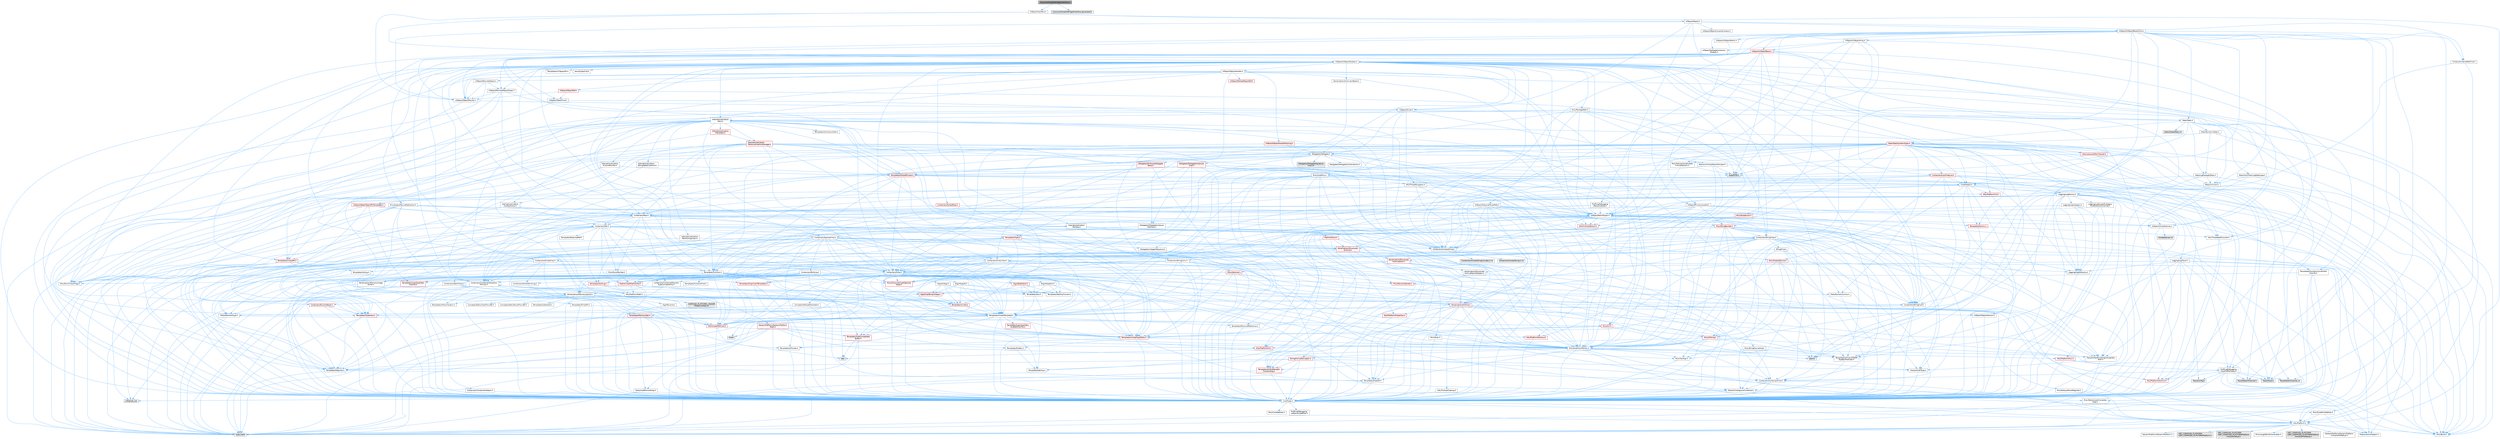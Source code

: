 digraph "CommonPoolableWidgetInterface.h"
{
 // INTERACTIVE_SVG=YES
 // LATEX_PDF_SIZE
  bgcolor="transparent";
  edge [fontname=Helvetica,fontsize=10,labelfontname=Helvetica,labelfontsize=10];
  node [fontname=Helvetica,fontsize=10,shape=box,height=0.2,width=0.4];
  Node1 [id="Node000001",label="CommonPoolableWidgetInterface.h",height=0.2,width=0.4,color="gray40", fillcolor="grey60", style="filled", fontcolor="black",tooltip=" "];
  Node1 -> Node2 [id="edge1_Node000001_Node000002",color="steelblue1",style="solid",tooltip=" "];
  Node2 [id="Node000002",label="UObject/Interface.h",height=0.2,width=0.4,color="grey40", fillcolor="white", style="filled",URL="$d7/d91/Interface_8h.html",tooltip=" "];
  Node2 -> Node3 [id="edge2_Node000002_Node000003",color="steelblue1",style="solid",tooltip=" "];
  Node3 [id="Node000003",label="HAL/Platform.h",height=0.2,width=0.4,color="grey40", fillcolor="white", style="filled",URL="$d9/dd0/Platform_8h.html",tooltip=" "];
  Node3 -> Node4 [id="edge3_Node000003_Node000004",color="steelblue1",style="solid",tooltip=" "];
  Node4 [id="Node000004",label="Misc/Build.h",height=0.2,width=0.4,color="grey40", fillcolor="white", style="filled",URL="$d3/dbb/Build_8h.html",tooltip=" "];
  Node3 -> Node5 [id="edge4_Node000003_Node000005",color="steelblue1",style="solid",tooltip=" "];
  Node5 [id="Node000005",label="Misc/LargeWorldCoordinates.h",height=0.2,width=0.4,color="grey40", fillcolor="white", style="filled",URL="$d2/dcb/LargeWorldCoordinates_8h.html",tooltip=" "];
  Node3 -> Node6 [id="edge5_Node000003_Node000006",color="steelblue1",style="solid",tooltip=" "];
  Node6 [id="Node000006",label="type_traits",height=0.2,width=0.4,color="grey60", fillcolor="#E0E0E0", style="filled",tooltip=" "];
  Node3 -> Node7 [id="edge6_Node000003_Node000007",color="steelblue1",style="solid",tooltip=" "];
  Node7 [id="Node000007",label="PreprocessorHelpers.h",height=0.2,width=0.4,color="grey40", fillcolor="white", style="filled",URL="$db/ddb/PreprocessorHelpers_8h.html",tooltip=" "];
  Node3 -> Node8 [id="edge7_Node000003_Node000008",color="steelblue1",style="solid",tooltip=" "];
  Node8 [id="Node000008",label="UBT_COMPILED_PLATFORM\l/UBT_COMPILED_PLATFORMPlatform\lCompilerPreSetup.h",height=0.2,width=0.4,color="grey60", fillcolor="#E0E0E0", style="filled",tooltip=" "];
  Node3 -> Node9 [id="edge8_Node000003_Node000009",color="steelblue1",style="solid",tooltip=" "];
  Node9 [id="Node000009",label="GenericPlatform/GenericPlatform\lCompilerPreSetup.h",height=0.2,width=0.4,color="grey40", fillcolor="white", style="filled",URL="$d9/dc8/GenericPlatformCompilerPreSetup_8h.html",tooltip=" "];
  Node3 -> Node10 [id="edge9_Node000003_Node000010",color="steelblue1",style="solid",tooltip=" "];
  Node10 [id="Node000010",label="GenericPlatform/GenericPlatform.h",height=0.2,width=0.4,color="grey40", fillcolor="white", style="filled",URL="$d6/d84/GenericPlatform_8h.html",tooltip=" "];
  Node3 -> Node11 [id="edge10_Node000003_Node000011",color="steelblue1",style="solid",tooltip=" "];
  Node11 [id="Node000011",label="UBT_COMPILED_PLATFORM\l/UBT_COMPILED_PLATFORMPlatform.h",height=0.2,width=0.4,color="grey60", fillcolor="#E0E0E0", style="filled",tooltip=" "];
  Node3 -> Node12 [id="edge11_Node000003_Node000012",color="steelblue1",style="solid",tooltip=" "];
  Node12 [id="Node000012",label="UBT_COMPILED_PLATFORM\l/UBT_COMPILED_PLATFORMPlatform\lCompilerSetup.h",height=0.2,width=0.4,color="grey60", fillcolor="#E0E0E0", style="filled",tooltip=" "];
  Node2 -> Node13 [id="edge12_Node000002_Node000013",color="steelblue1",style="solid",tooltip=" "];
  Node13 [id="Node000013",label="UObject/Object.h",height=0.2,width=0.4,color="grey40", fillcolor="white", style="filled",URL="$db/dbf/Object_8h.html",tooltip=" "];
  Node13 -> Node14 [id="edge13_Node000013_Node000014",color="steelblue1",style="solid",tooltip=" "];
  Node14 [id="Node000014",label="UObject/Script.h",height=0.2,width=0.4,color="grey40", fillcolor="white", style="filled",URL="$de/dc6/Script_8h.html",tooltip=" "];
  Node14 -> Node15 [id="edge14_Node000014_Node000015",color="steelblue1",style="solid",tooltip=" "];
  Node15 [id="Node000015",label="Delegates/Delegate.h",height=0.2,width=0.4,color="grey40", fillcolor="white", style="filled",URL="$d4/d80/Delegate_8h.html",tooltip=" "];
  Node15 -> Node16 [id="edge15_Node000015_Node000016",color="steelblue1",style="solid",tooltip=" "];
  Node16 [id="Node000016",label="CoreTypes.h",height=0.2,width=0.4,color="grey40", fillcolor="white", style="filled",URL="$dc/dec/CoreTypes_8h.html",tooltip=" "];
  Node16 -> Node3 [id="edge16_Node000016_Node000003",color="steelblue1",style="solid",tooltip=" "];
  Node16 -> Node17 [id="edge17_Node000016_Node000017",color="steelblue1",style="solid",tooltip=" "];
  Node17 [id="Node000017",label="ProfilingDebugging\l/UMemoryDefines.h",height=0.2,width=0.4,color="grey40", fillcolor="white", style="filled",URL="$d2/da2/UMemoryDefines_8h.html",tooltip=" "];
  Node16 -> Node18 [id="edge18_Node000016_Node000018",color="steelblue1",style="solid",tooltip=" "];
  Node18 [id="Node000018",label="Misc/CoreMiscDefines.h",height=0.2,width=0.4,color="grey40", fillcolor="white", style="filled",URL="$da/d38/CoreMiscDefines_8h.html",tooltip=" "];
  Node18 -> Node3 [id="edge19_Node000018_Node000003",color="steelblue1",style="solid",tooltip=" "];
  Node18 -> Node7 [id="edge20_Node000018_Node000007",color="steelblue1",style="solid",tooltip=" "];
  Node16 -> Node19 [id="edge21_Node000016_Node000019",color="steelblue1",style="solid",tooltip=" "];
  Node19 [id="Node000019",label="Misc/CoreDefines.h",height=0.2,width=0.4,color="grey40", fillcolor="white", style="filled",URL="$d3/dd2/CoreDefines_8h.html",tooltip=" "];
  Node15 -> Node20 [id="edge22_Node000015_Node000020",color="steelblue1",style="solid",tooltip=" "];
  Node20 [id="Node000020",label="Misc/AssertionMacros.h",height=0.2,width=0.4,color="grey40", fillcolor="white", style="filled",URL="$d0/dfa/AssertionMacros_8h.html",tooltip=" "];
  Node20 -> Node16 [id="edge23_Node000020_Node000016",color="steelblue1",style="solid",tooltip=" "];
  Node20 -> Node3 [id="edge24_Node000020_Node000003",color="steelblue1",style="solid",tooltip=" "];
  Node20 -> Node21 [id="edge25_Node000020_Node000021",color="steelblue1",style="solid",tooltip=" "];
  Node21 [id="Node000021",label="HAL/PlatformMisc.h",height=0.2,width=0.4,color="red", fillcolor="#FFF0F0", style="filled",URL="$d0/df5/PlatformMisc_8h.html",tooltip=" "];
  Node21 -> Node16 [id="edge26_Node000021_Node000016",color="steelblue1",style="solid",tooltip=" "];
  Node21 -> Node49 [id="edge27_Node000021_Node000049",color="steelblue1",style="solid",tooltip=" "];
  Node49 [id="Node000049",label="ProfilingDebugging\l/CpuProfilerTrace.h",height=0.2,width=0.4,color="grey40", fillcolor="white", style="filled",URL="$da/dcb/CpuProfilerTrace_8h.html",tooltip=" "];
  Node49 -> Node16 [id="edge28_Node000049_Node000016",color="steelblue1",style="solid",tooltip=" "];
  Node49 -> Node29 [id="edge29_Node000049_Node000029",color="steelblue1",style="solid",tooltip=" "];
  Node29 [id="Node000029",label="Containers/ContainersFwd.h",height=0.2,width=0.4,color="grey40", fillcolor="white", style="filled",URL="$d4/d0a/ContainersFwd_8h.html",tooltip=" "];
  Node29 -> Node3 [id="edge30_Node000029_Node000003",color="steelblue1",style="solid",tooltip=" "];
  Node29 -> Node16 [id="edge31_Node000029_Node000016",color="steelblue1",style="solid",tooltip=" "];
  Node29 -> Node26 [id="edge32_Node000029_Node000026",color="steelblue1",style="solid",tooltip=" "];
  Node26 [id="Node000026",label="Traits/IsContiguousContainer.h",height=0.2,width=0.4,color="grey40", fillcolor="white", style="filled",URL="$d5/d3c/IsContiguousContainer_8h.html",tooltip=" "];
  Node26 -> Node16 [id="edge33_Node000026_Node000016",color="steelblue1",style="solid",tooltip=" "];
  Node26 -> Node27 [id="edge34_Node000026_Node000027",color="steelblue1",style="solid",tooltip=" "];
  Node27 [id="Node000027",label="Misc/StaticAssertComplete\lType.h",height=0.2,width=0.4,color="grey40", fillcolor="white", style="filled",URL="$d5/d4e/StaticAssertCompleteType_8h.html",tooltip=" "];
  Node26 -> Node25 [id="edge35_Node000026_Node000025",color="steelblue1",style="solid",tooltip=" "];
  Node25 [id="Node000025",label="initializer_list",height=0.2,width=0.4,color="grey60", fillcolor="#E0E0E0", style="filled",tooltip=" "];
  Node49 -> Node50 [id="edge36_Node000049_Node000050",color="steelblue1",style="solid",tooltip=" "];
  Node50 [id="Node000050",label="HAL/PlatformAtomics.h",height=0.2,width=0.4,color="red", fillcolor="#FFF0F0", style="filled",URL="$d3/d36/PlatformAtomics_8h.html",tooltip=" "];
  Node50 -> Node16 [id="edge37_Node000050_Node000016",color="steelblue1",style="solid",tooltip=" "];
  Node49 -> Node7 [id="edge38_Node000049_Node000007",color="steelblue1",style="solid",tooltip=" "];
  Node49 -> Node4 [id="edge39_Node000049_Node000004",color="steelblue1",style="solid",tooltip=" "];
  Node49 -> Node53 [id="edge40_Node000049_Node000053",color="steelblue1",style="solid",tooltip=" "];
  Node53 [id="Node000053",label="Trace/Config.h",height=0.2,width=0.4,color="grey60", fillcolor="#E0E0E0", style="filled",tooltip=" "];
  Node49 -> Node54 [id="edge41_Node000049_Node000054",color="steelblue1",style="solid",tooltip=" "];
  Node54 [id="Node000054",label="Trace/Detail/Channel.h",height=0.2,width=0.4,color="grey60", fillcolor="#E0E0E0", style="filled",tooltip=" "];
  Node49 -> Node55 [id="edge42_Node000049_Node000055",color="steelblue1",style="solid",tooltip=" "];
  Node55 [id="Node000055",label="Trace/Detail/Channel.inl",height=0.2,width=0.4,color="grey60", fillcolor="#E0E0E0", style="filled",tooltip=" "];
  Node49 -> Node56 [id="edge43_Node000049_Node000056",color="steelblue1",style="solid",tooltip=" "];
  Node56 [id="Node000056",label="Trace/Trace.h",height=0.2,width=0.4,color="grey60", fillcolor="#E0E0E0", style="filled",tooltip=" "];
  Node20 -> Node7 [id="edge44_Node000020_Node000007",color="steelblue1",style="solid",tooltip=" "];
  Node20 -> Node57 [id="edge45_Node000020_Node000057",color="steelblue1",style="solid",tooltip=" "];
  Node57 [id="Node000057",label="Templates/EnableIf.h",height=0.2,width=0.4,color="grey40", fillcolor="white", style="filled",URL="$d7/d60/EnableIf_8h.html",tooltip=" "];
  Node57 -> Node16 [id="edge46_Node000057_Node000016",color="steelblue1",style="solid",tooltip=" "];
  Node20 -> Node58 [id="edge47_Node000020_Node000058",color="steelblue1",style="solid",tooltip=" "];
  Node58 [id="Node000058",label="Templates/IsArrayOrRefOf\lTypeByPredicate.h",height=0.2,width=0.4,color="grey40", fillcolor="white", style="filled",URL="$d6/da1/IsArrayOrRefOfTypeByPredicate_8h.html",tooltip=" "];
  Node58 -> Node16 [id="edge48_Node000058_Node000016",color="steelblue1",style="solid",tooltip=" "];
  Node20 -> Node59 [id="edge49_Node000020_Node000059",color="steelblue1",style="solid",tooltip=" "];
  Node59 [id="Node000059",label="Templates/IsValidVariadic\lFunctionArg.h",height=0.2,width=0.4,color="red", fillcolor="#FFF0F0", style="filled",URL="$d0/dc8/IsValidVariadicFunctionArg_8h.html",tooltip=" "];
  Node59 -> Node16 [id="edge50_Node000059_Node000016",color="steelblue1",style="solid",tooltip=" "];
  Node59 -> Node6 [id="edge51_Node000059_Node000006",color="steelblue1",style="solid",tooltip=" "];
  Node20 -> Node61 [id="edge52_Node000020_Node000061",color="steelblue1",style="solid",tooltip=" "];
  Node61 [id="Node000061",label="Traits/IsCharEncodingCompatible\lWith.h",height=0.2,width=0.4,color="grey40", fillcolor="white", style="filled",URL="$df/dd1/IsCharEncodingCompatibleWith_8h.html",tooltip=" "];
  Node61 -> Node6 [id="edge53_Node000061_Node000006",color="steelblue1",style="solid",tooltip=" "];
  Node61 -> Node62 [id="edge54_Node000061_Node000062",color="steelblue1",style="solid",tooltip=" "];
  Node62 [id="Node000062",label="Traits/IsCharType.h",height=0.2,width=0.4,color="grey40", fillcolor="white", style="filled",URL="$db/d51/IsCharType_8h.html",tooltip=" "];
  Node62 -> Node16 [id="edge55_Node000062_Node000016",color="steelblue1",style="solid",tooltip=" "];
  Node20 -> Node63 [id="edge56_Node000020_Node000063",color="steelblue1",style="solid",tooltip=" "];
  Node63 [id="Node000063",label="Misc/VarArgs.h",height=0.2,width=0.4,color="grey40", fillcolor="white", style="filled",URL="$d5/d6f/VarArgs_8h.html",tooltip=" "];
  Node63 -> Node16 [id="edge57_Node000063_Node000016",color="steelblue1",style="solid",tooltip=" "];
  Node20 -> Node64 [id="edge58_Node000020_Node000064",color="steelblue1",style="solid",tooltip=" "];
  Node64 [id="Node000064",label="String/FormatStringSan.h",height=0.2,width=0.4,color="red", fillcolor="#FFF0F0", style="filled",URL="$d3/d8b/FormatStringSan_8h.html",tooltip=" "];
  Node64 -> Node6 [id="edge59_Node000064_Node000006",color="steelblue1",style="solid",tooltip=" "];
  Node64 -> Node16 [id="edge60_Node000064_Node000016",color="steelblue1",style="solid",tooltip=" "];
  Node64 -> Node65 [id="edge61_Node000064_Node000065",color="steelblue1",style="solid",tooltip=" "];
  Node65 [id="Node000065",label="Templates/Requires.h",height=0.2,width=0.4,color="grey40", fillcolor="white", style="filled",URL="$dc/d96/Requires_8h.html",tooltip=" "];
  Node65 -> Node57 [id="edge62_Node000065_Node000057",color="steelblue1",style="solid",tooltip=" "];
  Node65 -> Node6 [id="edge63_Node000065_Node000006",color="steelblue1",style="solid",tooltip=" "];
  Node64 -> Node66 [id="edge64_Node000064_Node000066",color="steelblue1",style="solid",tooltip=" "];
  Node66 [id="Node000066",label="Templates/Identity.h",height=0.2,width=0.4,color="grey40", fillcolor="white", style="filled",URL="$d0/dd5/Identity_8h.html",tooltip=" "];
  Node64 -> Node59 [id="edge65_Node000064_Node000059",color="steelblue1",style="solid",tooltip=" "];
  Node64 -> Node62 [id="edge66_Node000064_Node000062",color="steelblue1",style="solid",tooltip=" "];
  Node64 -> Node29 [id="edge67_Node000064_Node000029",color="steelblue1",style="solid",tooltip=" "];
  Node20 -> Node70 [id="edge68_Node000020_Node000070",color="steelblue1",style="solid",tooltip=" "];
  Node70 [id="Node000070",label="atomic",height=0.2,width=0.4,color="grey60", fillcolor="#E0E0E0", style="filled",tooltip=" "];
  Node15 -> Node71 [id="edge69_Node000015_Node000071",color="steelblue1",style="solid",tooltip=" "];
  Node71 [id="Node000071",label="UObject/NameTypes.h",height=0.2,width=0.4,color="grey40", fillcolor="white", style="filled",URL="$d6/d35/NameTypes_8h.html",tooltip=" "];
  Node71 -> Node16 [id="edge70_Node000071_Node000016",color="steelblue1",style="solid",tooltip=" "];
  Node71 -> Node20 [id="edge71_Node000071_Node000020",color="steelblue1",style="solid",tooltip=" "];
  Node71 -> Node72 [id="edge72_Node000071_Node000072",color="steelblue1",style="solid",tooltip=" "];
  Node72 [id="Node000072",label="HAL/UnrealMemory.h",height=0.2,width=0.4,color="red", fillcolor="#FFF0F0", style="filled",URL="$d9/d96/UnrealMemory_8h.html",tooltip=" "];
  Node72 -> Node16 [id="edge73_Node000072_Node000016",color="steelblue1",style="solid",tooltip=" "];
  Node72 -> Node89 [id="edge74_Node000072_Node000089",color="steelblue1",style="solid",tooltip=" "];
  Node89 [id="Node000089",label="HAL/PlatformMemory.h",height=0.2,width=0.4,color="red", fillcolor="#FFF0F0", style="filled",URL="$de/d68/PlatformMemory_8h.html",tooltip=" "];
  Node89 -> Node16 [id="edge75_Node000089_Node000016",color="steelblue1",style="solid",tooltip=" "];
  Node72 -> Node92 [id="edge76_Node000072_Node000092",color="steelblue1",style="solid",tooltip=" "];
  Node92 [id="Node000092",label="Templates/IsPointer.h",height=0.2,width=0.4,color="grey40", fillcolor="white", style="filled",URL="$d7/d05/IsPointer_8h.html",tooltip=" "];
  Node92 -> Node16 [id="edge77_Node000092_Node000016",color="steelblue1",style="solid",tooltip=" "];
  Node71 -> Node93 [id="edge78_Node000071_Node000093",color="steelblue1",style="solid",tooltip=" "];
  Node93 [id="Node000093",label="Templates/UnrealTypeTraits.h",height=0.2,width=0.4,color="red", fillcolor="#FFF0F0", style="filled",URL="$d2/d2d/UnrealTypeTraits_8h.html",tooltip=" "];
  Node93 -> Node16 [id="edge79_Node000093_Node000016",color="steelblue1",style="solid",tooltip=" "];
  Node93 -> Node92 [id="edge80_Node000093_Node000092",color="steelblue1",style="solid",tooltip=" "];
  Node93 -> Node20 [id="edge81_Node000093_Node000020",color="steelblue1",style="solid",tooltip=" "];
  Node93 -> Node57 [id="edge82_Node000093_Node000057",color="steelblue1",style="solid",tooltip=" "];
  Node93 -> Node95 [id="edge83_Node000093_Node000095",color="steelblue1",style="solid",tooltip=" "];
  Node95 [id="Node000095",label="Templates/Models.h",height=0.2,width=0.4,color="grey40", fillcolor="white", style="filled",URL="$d3/d0c/Models_8h.html",tooltip=" "];
  Node95 -> Node66 [id="edge84_Node000095_Node000066",color="steelblue1",style="solid",tooltip=" "];
  Node71 -> Node98 [id="edge85_Node000071_Node000098",color="steelblue1",style="solid",tooltip=" "];
  Node98 [id="Node000098",label="Templates/UnrealTemplate.h",height=0.2,width=0.4,color="grey40", fillcolor="white", style="filled",URL="$d4/d24/UnrealTemplate_8h.html",tooltip=" "];
  Node98 -> Node16 [id="edge86_Node000098_Node000016",color="steelblue1",style="solid",tooltip=" "];
  Node98 -> Node92 [id="edge87_Node000098_Node000092",color="steelblue1",style="solid",tooltip=" "];
  Node98 -> Node72 [id="edge88_Node000098_Node000072",color="steelblue1",style="solid",tooltip=" "];
  Node98 -> Node99 [id="edge89_Node000098_Node000099",color="steelblue1",style="solid",tooltip=" "];
  Node99 [id="Node000099",label="Templates/CopyQualifiers\lAndRefsFromTo.h",height=0.2,width=0.4,color="red", fillcolor="#FFF0F0", style="filled",URL="$d3/db3/CopyQualifiersAndRefsFromTo_8h.html",tooltip=" "];
  Node98 -> Node93 [id="edge90_Node000098_Node000093",color="steelblue1",style="solid",tooltip=" "];
  Node98 -> Node101 [id="edge91_Node000098_Node000101",color="steelblue1",style="solid",tooltip=" "];
  Node101 [id="Node000101",label="Templates/RemoveReference.h",height=0.2,width=0.4,color="grey40", fillcolor="white", style="filled",URL="$da/dbe/RemoveReference_8h.html",tooltip=" "];
  Node101 -> Node16 [id="edge92_Node000101_Node000016",color="steelblue1",style="solid",tooltip=" "];
  Node98 -> Node65 [id="edge93_Node000098_Node000065",color="steelblue1",style="solid",tooltip=" "];
  Node98 -> Node102 [id="edge94_Node000098_Node000102",color="steelblue1",style="solid",tooltip=" "];
  Node102 [id="Node000102",label="Templates/TypeCompatible\lBytes.h",height=0.2,width=0.4,color="red", fillcolor="#FFF0F0", style="filled",URL="$df/d0a/TypeCompatibleBytes_8h.html",tooltip=" "];
  Node102 -> Node16 [id="edge95_Node000102_Node000016",color="steelblue1",style="solid",tooltip=" "];
  Node102 -> Node34 [id="edge96_Node000102_Node000034",color="steelblue1",style="solid",tooltip=" "];
  Node34 [id="Node000034",label="new",height=0.2,width=0.4,color="grey60", fillcolor="#E0E0E0", style="filled",tooltip=" "];
  Node102 -> Node6 [id="edge97_Node000102_Node000006",color="steelblue1",style="solid",tooltip=" "];
  Node98 -> Node66 [id="edge98_Node000098_Node000066",color="steelblue1",style="solid",tooltip=" "];
  Node98 -> Node26 [id="edge99_Node000098_Node000026",color="steelblue1",style="solid",tooltip=" "];
  Node98 -> Node103 [id="edge100_Node000098_Node000103",color="steelblue1",style="solid",tooltip=" "];
  Node103 [id="Node000103",label="Traits/UseBitwiseSwap.h",height=0.2,width=0.4,color="grey40", fillcolor="white", style="filled",URL="$db/df3/UseBitwiseSwap_8h.html",tooltip=" "];
  Node103 -> Node16 [id="edge101_Node000103_Node000016",color="steelblue1",style="solid",tooltip=" "];
  Node103 -> Node6 [id="edge102_Node000103_Node000006",color="steelblue1",style="solid",tooltip=" "];
  Node98 -> Node6 [id="edge103_Node000098_Node000006",color="steelblue1",style="solid",tooltip=" "];
  Node71 -> Node104 [id="edge104_Node000071_Node000104",color="steelblue1",style="solid",tooltip=" "];
  Node104 [id="Node000104",label="Containers/UnrealString.h",height=0.2,width=0.4,color="grey40", fillcolor="white", style="filled",URL="$d5/dba/UnrealString_8h.html",tooltip=" "];
  Node104 -> Node105 [id="edge105_Node000104_Node000105",color="steelblue1",style="solid",tooltip=" "];
  Node105 [id="Node000105",label="Containers/UnrealStringIncludes.h.inl",height=0.2,width=0.4,color="grey60", fillcolor="#E0E0E0", style="filled",tooltip=" "];
  Node104 -> Node106 [id="edge106_Node000104_Node000106",color="steelblue1",style="solid",tooltip=" "];
  Node106 [id="Node000106",label="Containers/UnrealString.h.inl",height=0.2,width=0.4,color="grey60", fillcolor="#E0E0E0", style="filled",tooltip=" "];
  Node104 -> Node107 [id="edge107_Node000104_Node000107",color="steelblue1",style="solid",tooltip=" "];
  Node107 [id="Node000107",label="Misc/StringFormatArg.h",height=0.2,width=0.4,color="grey40", fillcolor="white", style="filled",URL="$d2/d16/StringFormatArg_8h.html",tooltip=" "];
  Node107 -> Node29 [id="edge108_Node000107_Node000029",color="steelblue1",style="solid",tooltip=" "];
  Node71 -> Node108 [id="edge109_Node000071_Node000108",color="steelblue1",style="solid",tooltip=" "];
  Node108 [id="Node000108",label="HAL/CriticalSection.h",height=0.2,width=0.4,color="red", fillcolor="#FFF0F0", style="filled",URL="$d6/d90/CriticalSection_8h.html",tooltip=" "];
  Node71 -> Node111 [id="edge110_Node000071_Node000111",color="steelblue1",style="solid",tooltip=" "];
  Node111 [id="Node000111",label="Containers/StringConv.h",height=0.2,width=0.4,color="grey40", fillcolor="white", style="filled",URL="$d3/ddf/StringConv_8h.html",tooltip=" "];
  Node111 -> Node16 [id="edge111_Node000111_Node000016",color="steelblue1",style="solid",tooltip=" "];
  Node111 -> Node20 [id="edge112_Node000111_Node000020",color="steelblue1",style="solid",tooltip=" "];
  Node111 -> Node112 [id="edge113_Node000111_Node000112",color="steelblue1",style="solid",tooltip=" "];
  Node112 [id="Node000112",label="Containers/ContainerAllocation\lPolicies.h",height=0.2,width=0.4,color="grey40", fillcolor="white", style="filled",URL="$d7/dff/ContainerAllocationPolicies_8h.html",tooltip=" "];
  Node112 -> Node16 [id="edge114_Node000112_Node000016",color="steelblue1",style="solid",tooltip=" "];
  Node112 -> Node113 [id="edge115_Node000112_Node000113",color="steelblue1",style="solid",tooltip=" "];
  Node113 [id="Node000113",label="Containers/ContainerHelpers.h",height=0.2,width=0.4,color="grey40", fillcolor="white", style="filled",URL="$d7/d33/ContainerHelpers_8h.html",tooltip=" "];
  Node113 -> Node16 [id="edge116_Node000113_Node000016",color="steelblue1",style="solid",tooltip=" "];
  Node112 -> Node112 [id="edge117_Node000112_Node000112",color="steelblue1",style="solid",tooltip=" "];
  Node112 -> Node114 [id="edge118_Node000112_Node000114",color="steelblue1",style="solid",tooltip=" "];
  Node114 [id="Node000114",label="HAL/PlatformMath.h",height=0.2,width=0.4,color="grey40", fillcolor="white", style="filled",URL="$dc/d53/PlatformMath_8h.html",tooltip=" "];
  Node114 -> Node16 [id="edge119_Node000114_Node000016",color="steelblue1",style="solid",tooltip=" "];
  Node114 -> Node115 [id="edge120_Node000114_Node000115",color="steelblue1",style="solid",tooltip=" "];
  Node115 [id="Node000115",label="GenericPlatform/GenericPlatform\lMath.h",height=0.2,width=0.4,color="red", fillcolor="#FFF0F0", style="filled",URL="$d5/d79/GenericPlatformMath_8h.html",tooltip=" "];
  Node115 -> Node16 [id="edge121_Node000115_Node000016",color="steelblue1",style="solid",tooltip=" "];
  Node115 -> Node29 [id="edge122_Node000115_Node000029",color="steelblue1",style="solid",tooltip=" "];
  Node115 -> Node33 [id="edge123_Node000115_Node000033",color="steelblue1",style="solid",tooltip=" "];
  Node33 [id="Node000033",label="HAL/PlatformCrt.h",height=0.2,width=0.4,color="red", fillcolor="#FFF0F0", style="filled",URL="$d8/d75/PlatformCrt_8h.html",tooltip=" "];
  Node33 -> Node34 [id="edge124_Node000033_Node000034",color="steelblue1",style="solid",tooltip=" "];
  Node115 -> Node93 [id="edge125_Node000115_Node000093",color="steelblue1",style="solid",tooltip=" "];
  Node115 -> Node65 [id="edge126_Node000115_Node000065",color="steelblue1",style="solid",tooltip=" "];
  Node115 -> Node102 [id="edge127_Node000115_Node000102",color="steelblue1",style="solid",tooltip=" "];
  Node115 -> Node120 [id="edge128_Node000115_Node000120",color="steelblue1",style="solid",tooltip=" "];
  Node120 [id="Node000120",label="limits",height=0.2,width=0.4,color="grey60", fillcolor="#E0E0E0", style="filled",tooltip=" "];
  Node115 -> Node6 [id="edge129_Node000115_Node000006",color="steelblue1",style="solid",tooltip=" "];
  Node114 -> Node121 [id="edge130_Node000114_Node000121",color="steelblue1",style="solid",tooltip=" "];
  Node121 [id="Node000121",label="COMPILED_PLATFORM_HEADER\l(PlatformMath.h)",height=0.2,width=0.4,color="grey60", fillcolor="#E0E0E0", style="filled",tooltip=" "];
  Node112 -> Node72 [id="edge131_Node000112_Node000072",color="steelblue1",style="solid",tooltip=" "];
  Node112 -> Node43 [id="edge132_Node000112_Node000043",color="steelblue1",style="solid",tooltip=" "];
  Node43 [id="Node000043",label="Math/NumericLimits.h",height=0.2,width=0.4,color="grey40", fillcolor="white", style="filled",URL="$df/d1b/NumericLimits_8h.html",tooltip=" "];
  Node43 -> Node16 [id="edge133_Node000043_Node000016",color="steelblue1",style="solid",tooltip=" "];
  Node112 -> Node20 [id="edge134_Node000112_Node000020",color="steelblue1",style="solid",tooltip=" "];
  Node112 -> Node122 [id="edge135_Node000112_Node000122",color="steelblue1",style="solid",tooltip=" "];
  Node122 [id="Node000122",label="Templates/IsPolymorphic.h",height=0.2,width=0.4,color="grey40", fillcolor="white", style="filled",URL="$dc/d20/IsPolymorphic_8h.html",tooltip=" "];
  Node112 -> Node123 [id="edge136_Node000112_Node000123",color="steelblue1",style="solid",tooltip=" "];
  Node123 [id="Node000123",label="Templates/MemoryOps.h",height=0.2,width=0.4,color="red", fillcolor="#FFF0F0", style="filled",URL="$db/dea/MemoryOps_8h.html",tooltip=" "];
  Node123 -> Node16 [id="edge137_Node000123_Node000016",color="steelblue1",style="solid",tooltip=" "];
  Node123 -> Node72 [id="edge138_Node000123_Node000072",color="steelblue1",style="solid",tooltip=" "];
  Node123 -> Node65 [id="edge139_Node000123_Node000065",color="steelblue1",style="solid",tooltip=" "];
  Node123 -> Node93 [id="edge140_Node000123_Node000093",color="steelblue1",style="solid",tooltip=" "];
  Node123 -> Node103 [id="edge141_Node000123_Node000103",color="steelblue1",style="solid",tooltip=" "];
  Node123 -> Node34 [id="edge142_Node000123_Node000034",color="steelblue1",style="solid",tooltip=" "];
  Node123 -> Node6 [id="edge143_Node000123_Node000006",color="steelblue1",style="solid",tooltip=" "];
  Node112 -> Node102 [id="edge144_Node000112_Node000102",color="steelblue1",style="solid",tooltip=" "];
  Node112 -> Node6 [id="edge145_Node000112_Node000006",color="steelblue1",style="solid",tooltip=" "];
  Node111 -> Node124 [id="edge146_Node000111_Node000124",color="steelblue1",style="solid",tooltip=" "];
  Node124 [id="Node000124",label="Containers/Array.h",height=0.2,width=0.4,color="grey40", fillcolor="white", style="filled",URL="$df/dd0/Array_8h.html",tooltip=" "];
  Node124 -> Node16 [id="edge147_Node000124_Node000016",color="steelblue1",style="solid",tooltip=" "];
  Node124 -> Node20 [id="edge148_Node000124_Node000020",color="steelblue1",style="solid",tooltip=" "];
  Node124 -> Node125 [id="edge149_Node000124_Node000125",color="steelblue1",style="solid",tooltip=" "];
  Node125 [id="Node000125",label="Misc/IntrusiveUnsetOptional\lState.h",height=0.2,width=0.4,color="red", fillcolor="#FFF0F0", style="filled",URL="$d2/d0a/IntrusiveUnsetOptionalState_8h.html",tooltip=" "];
  Node124 -> Node127 [id="edge150_Node000124_Node000127",color="steelblue1",style="solid",tooltip=" "];
  Node127 [id="Node000127",label="Misc/ReverseIterate.h",height=0.2,width=0.4,color="red", fillcolor="#FFF0F0", style="filled",URL="$db/de3/ReverseIterate_8h.html",tooltip=" "];
  Node127 -> Node3 [id="edge151_Node000127_Node000003",color="steelblue1",style="solid",tooltip=" "];
  Node124 -> Node72 [id="edge152_Node000124_Node000072",color="steelblue1",style="solid",tooltip=" "];
  Node124 -> Node93 [id="edge153_Node000124_Node000093",color="steelblue1",style="solid",tooltip=" "];
  Node124 -> Node98 [id="edge154_Node000124_Node000098",color="steelblue1",style="solid",tooltip=" "];
  Node124 -> Node129 [id="edge155_Node000124_Node000129",color="steelblue1",style="solid",tooltip=" "];
  Node129 [id="Node000129",label="Containers/AllowShrinking.h",height=0.2,width=0.4,color="grey40", fillcolor="white", style="filled",URL="$d7/d1a/AllowShrinking_8h.html",tooltip=" "];
  Node129 -> Node16 [id="edge156_Node000129_Node000016",color="steelblue1",style="solid",tooltip=" "];
  Node124 -> Node112 [id="edge157_Node000124_Node000112",color="steelblue1",style="solid",tooltip=" "];
  Node124 -> Node130 [id="edge158_Node000124_Node000130",color="steelblue1",style="solid",tooltip=" "];
  Node130 [id="Node000130",label="Containers/ContainerElement\lTypeCompatibility.h",height=0.2,width=0.4,color="grey40", fillcolor="white", style="filled",URL="$df/ddf/ContainerElementTypeCompatibility_8h.html",tooltip=" "];
  Node130 -> Node16 [id="edge159_Node000130_Node000016",color="steelblue1",style="solid",tooltip=" "];
  Node130 -> Node93 [id="edge160_Node000130_Node000093",color="steelblue1",style="solid",tooltip=" "];
  Node124 -> Node131 [id="edge161_Node000124_Node000131",color="steelblue1",style="solid",tooltip=" "];
  Node131 [id="Node000131",label="Serialization/Archive.h",height=0.2,width=0.4,color="red", fillcolor="#FFF0F0", style="filled",URL="$d7/d3b/Archive_8h.html",tooltip=" "];
  Node131 -> Node16 [id="edge162_Node000131_Node000016",color="steelblue1",style="solid",tooltip=" "];
  Node131 -> Node132 [id="edge163_Node000131_Node000132",color="steelblue1",style="solid",tooltip=" "];
  Node132 [id="Node000132",label="HAL/PlatformProperties.h",height=0.2,width=0.4,color="red", fillcolor="#FFF0F0", style="filled",URL="$d9/db0/PlatformProperties_8h.html",tooltip=" "];
  Node132 -> Node16 [id="edge164_Node000132_Node000016",color="steelblue1",style="solid",tooltip=" "];
  Node131 -> Node20 [id="edge165_Node000131_Node000020",color="steelblue1",style="solid",tooltip=" "];
  Node131 -> Node4 [id="edge166_Node000131_Node000004",color="steelblue1",style="solid",tooltip=" "];
  Node131 -> Node63 [id="edge167_Node000131_Node000063",color="steelblue1",style="solid",tooltip=" "];
  Node131 -> Node57 [id="edge168_Node000131_Node000057",color="steelblue1",style="solid",tooltip=" "];
  Node131 -> Node58 [id="edge169_Node000131_Node000058",color="steelblue1",style="solid",tooltip=" "];
  Node131 -> Node59 [id="edge170_Node000131_Node000059",color="steelblue1",style="solid",tooltip=" "];
  Node131 -> Node98 [id="edge171_Node000131_Node000098",color="steelblue1",style="solid",tooltip=" "];
  Node131 -> Node61 [id="edge172_Node000131_Node000061",color="steelblue1",style="solid",tooltip=" "];
  Node131 -> Node140 [id="edge173_Node000131_Node000140",color="steelblue1",style="solid",tooltip=" "];
  Node140 [id="Node000140",label="UObject/ObjectVersion.h",height=0.2,width=0.4,color="grey40", fillcolor="white", style="filled",URL="$da/d63/ObjectVersion_8h.html",tooltip=" "];
  Node140 -> Node16 [id="edge174_Node000140_Node000016",color="steelblue1",style="solid",tooltip=" "];
  Node124 -> Node141 [id="edge175_Node000124_Node000141",color="steelblue1",style="solid",tooltip=" "];
  Node141 [id="Node000141",label="Serialization/MemoryImage\lWriter.h",height=0.2,width=0.4,color="grey40", fillcolor="white", style="filled",URL="$d0/d08/MemoryImageWriter_8h.html",tooltip=" "];
  Node141 -> Node16 [id="edge176_Node000141_Node000016",color="steelblue1",style="solid",tooltip=" "];
  Node141 -> Node142 [id="edge177_Node000141_Node000142",color="steelblue1",style="solid",tooltip=" "];
  Node142 [id="Node000142",label="Serialization/MemoryLayout.h",height=0.2,width=0.4,color="grey40", fillcolor="white", style="filled",URL="$d7/d66/MemoryLayout_8h.html",tooltip=" "];
  Node142 -> Node143 [id="edge178_Node000142_Node000143",color="steelblue1",style="solid",tooltip=" "];
  Node143 [id="Node000143",label="Concepts/StaticClassProvider.h",height=0.2,width=0.4,color="grey40", fillcolor="white", style="filled",URL="$dd/d83/StaticClassProvider_8h.html",tooltip=" "];
  Node142 -> Node144 [id="edge179_Node000142_Node000144",color="steelblue1",style="solid",tooltip=" "];
  Node144 [id="Node000144",label="Concepts/StaticStructProvider.h",height=0.2,width=0.4,color="grey40", fillcolor="white", style="filled",URL="$d5/d77/StaticStructProvider_8h.html",tooltip=" "];
  Node142 -> Node145 [id="edge180_Node000142_Node000145",color="steelblue1",style="solid",tooltip=" "];
  Node145 [id="Node000145",label="Containers/EnumAsByte.h",height=0.2,width=0.4,color="red", fillcolor="#FFF0F0", style="filled",URL="$d6/d9a/EnumAsByte_8h.html",tooltip=" "];
  Node145 -> Node16 [id="edge181_Node000145_Node000016",color="steelblue1",style="solid",tooltip=" "];
  Node145 -> Node146 [id="edge182_Node000145_Node000146",color="steelblue1",style="solid",tooltip=" "];
  Node146 [id="Node000146",label="Templates/TypeHash.h",height=0.2,width=0.4,color="red", fillcolor="#FFF0F0", style="filled",URL="$d1/d62/TypeHash_8h.html",tooltip=" "];
  Node146 -> Node16 [id="edge183_Node000146_Node000016",color="steelblue1",style="solid",tooltip=" "];
  Node146 -> Node65 [id="edge184_Node000146_Node000065",color="steelblue1",style="solid",tooltip=" "];
  Node146 -> Node147 [id="edge185_Node000146_Node000147",color="steelblue1",style="solid",tooltip=" "];
  Node147 [id="Node000147",label="Misc/Crc.h",height=0.2,width=0.4,color="red", fillcolor="#FFF0F0", style="filled",URL="$d4/dd2/Crc_8h.html",tooltip=" "];
  Node147 -> Node16 [id="edge186_Node000147_Node000016",color="steelblue1",style="solid",tooltip=" "];
  Node147 -> Node20 [id="edge187_Node000147_Node000020",color="steelblue1",style="solid",tooltip=" "];
  Node147 -> Node148 [id="edge188_Node000147_Node000148",color="steelblue1",style="solid",tooltip=" "];
  Node148 [id="Node000148",label="Misc/CString.h",height=0.2,width=0.4,color="red", fillcolor="#FFF0F0", style="filled",URL="$d2/d49/CString_8h.html",tooltip=" "];
  Node148 -> Node16 [id="edge189_Node000148_Node000016",color="steelblue1",style="solid",tooltip=" "];
  Node148 -> Node33 [id="edge190_Node000148_Node000033",color="steelblue1",style="solid",tooltip=" "];
  Node148 -> Node20 [id="edge191_Node000148_Node000020",color="steelblue1",style="solid",tooltip=" "];
  Node148 -> Node63 [id="edge192_Node000148_Node000063",color="steelblue1",style="solid",tooltip=" "];
  Node148 -> Node58 [id="edge193_Node000148_Node000058",color="steelblue1",style="solid",tooltip=" "];
  Node148 -> Node59 [id="edge194_Node000148_Node000059",color="steelblue1",style="solid",tooltip=" "];
  Node148 -> Node61 [id="edge195_Node000148_Node000061",color="steelblue1",style="solid",tooltip=" "];
  Node147 -> Node93 [id="edge196_Node000147_Node000093",color="steelblue1",style="solid",tooltip=" "];
  Node147 -> Node62 [id="edge197_Node000147_Node000062",color="steelblue1",style="solid",tooltip=" "];
  Node146 -> Node6 [id="edge198_Node000146_Node000006",color="steelblue1",style="solid",tooltip=" "];
  Node142 -> Node23 [id="edge199_Node000142_Node000023",color="steelblue1",style="solid",tooltip=" "];
  Node23 [id="Node000023",label="Containers/StringFwd.h",height=0.2,width=0.4,color="grey40", fillcolor="white", style="filled",URL="$df/d37/StringFwd_8h.html",tooltip=" "];
  Node23 -> Node16 [id="edge200_Node000023_Node000016",color="steelblue1",style="solid",tooltip=" "];
  Node23 -> Node24 [id="edge201_Node000023_Node000024",color="steelblue1",style="solid",tooltip=" "];
  Node24 [id="Node000024",label="Traits/ElementType.h",height=0.2,width=0.4,color="grey40", fillcolor="white", style="filled",URL="$d5/d4f/ElementType_8h.html",tooltip=" "];
  Node24 -> Node3 [id="edge202_Node000024_Node000003",color="steelblue1",style="solid",tooltip=" "];
  Node24 -> Node25 [id="edge203_Node000024_Node000025",color="steelblue1",style="solid",tooltip=" "];
  Node24 -> Node6 [id="edge204_Node000024_Node000006",color="steelblue1",style="solid",tooltip=" "];
  Node23 -> Node26 [id="edge205_Node000023_Node000026",color="steelblue1",style="solid",tooltip=" "];
  Node142 -> Node72 [id="edge206_Node000142_Node000072",color="steelblue1",style="solid",tooltip=" "];
  Node142 -> Node153 [id="edge207_Node000142_Node000153",color="steelblue1",style="solid",tooltip=" "];
  Node153 [id="Node000153",label="Misc/DelayedAutoRegister.h",height=0.2,width=0.4,color="grey40", fillcolor="white", style="filled",URL="$d1/dda/DelayedAutoRegister_8h.html",tooltip=" "];
  Node153 -> Node3 [id="edge208_Node000153_Node000003",color="steelblue1",style="solid",tooltip=" "];
  Node142 -> Node57 [id="edge209_Node000142_Node000057",color="steelblue1",style="solid",tooltip=" "];
  Node142 -> Node154 [id="edge210_Node000142_Node000154",color="steelblue1",style="solid",tooltip=" "];
  Node154 [id="Node000154",label="Templates/IsAbstract.h",height=0.2,width=0.4,color="grey40", fillcolor="white", style="filled",URL="$d8/db7/IsAbstract_8h.html",tooltip=" "];
  Node142 -> Node122 [id="edge211_Node000142_Node000122",color="steelblue1",style="solid",tooltip=" "];
  Node142 -> Node95 [id="edge212_Node000142_Node000095",color="steelblue1",style="solid",tooltip=" "];
  Node142 -> Node98 [id="edge213_Node000142_Node000098",color="steelblue1",style="solid",tooltip=" "];
  Node124 -> Node155 [id="edge214_Node000124_Node000155",color="steelblue1",style="solid",tooltip=" "];
  Node155 [id="Node000155",label="Algo/Heapify.h",height=0.2,width=0.4,color="grey40", fillcolor="white", style="filled",URL="$d0/d2a/Heapify_8h.html",tooltip=" "];
  Node155 -> Node156 [id="edge215_Node000155_Node000156",color="steelblue1",style="solid",tooltip=" "];
  Node156 [id="Node000156",label="Algo/Impl/BinaryHeap.h",height=0.2,width=0.4,color="red", fillcolor="#FFF0F0", style="filled",URL="$d7/da3/Algo_2Impl_2BinaryHeap_8h.html",tooltip=" "];
  Node156 -> Node157 [id="edge216_Node000156_Node000157",color="steelblue1",style="solid",tooltip=" "];
  Node157 [id="Node000157",label="Templates/Invoke.h",height=0.2,width=0.4,color="red", fillcolor="#FFF0F0", style="filled",URL="$d7/deb/Invoke_8h.html",tooltip=" "];
  Node157 -> Node16 [id="edge217_Node000157_Node000016",color="steelblue1",style="solid",tooltip=" "];
  Node157 -> Node98 [id="edge218_Node000157_Node000098",color="steelblue1",style="solid",tooltip=" "];
  Node157 -> Node6 [id="edge219_Node000157_Node000006",color="steelblue1",style="solid",tooltip=" "];
  Node156 -> Node6 [id="edge220_Node000156_Node000006",color="steelblue1",style="solid",tooltip=" "];
  Node155 -> Node161 [id="edge221_Node000155_Node000161",color="steelblue1",style="solid",tooltip=" "];
  Node161 [id="Node000161",label="Templates/IdentityFunctor.h",height=0.2,width=0.4,color="grey40", fillcolor="white", style="filled",URL="$d7/d2e/IdentityFunctor_8h.html",tooltip=" "];
  Node161 -> Node3 [id="edge222_Node000161_Node000003",color="steelblue1",style="solid",tooltip=" "];
  Node155 -> Node157 [id="edge223_Node000155_Node000157",color="steelblue1",style="solid",tooltip=" "];
  Node155 -> Node162 [id="edge224_Node000155_Node000162",color="steelblue1",style="solid",tooltip=" "];
  Node162 [id="Node000162",label="Templates/Less.h",height=0.2,width=0.4,color="grey40", fillcolor="white", style="filled",URL="$de/dc8/Less_8h.html",tooltip=" "];
  Node162 -> Node16 [id="edge225_Node000162_Node000016",color="steelblue1",style="solid",tooltip=" "];
  Node162 -> Node98 [id="edge226_Node000162_Node000098",color="steelblue1",style="solid",tooltip=" "];
  Node155 -> Node98 [id="edge227_Node000155_Node000098",color="steelblue1",style="solid",tooltip=" "];
  Node124 -> Node163 [id="edge228_Node000124_Node000163",color="steelblue1",style="solid",tooltip=" "];
  Node163 [id="Node000163",label="Algo/HeapSort.h",height=0.2,width=0.4,color="grey40", fillcolor="white", style="filled",URL="$d3/d92/HeapSort_8h.html",tooltip=" "];
  Node163 -> Node156 [id="edge229_Node000163_Node000156",color="steelblue1",style="solid",tooltip=" "];
  Node163 -> Node161 [id="edge230_Node000163_Node000161",color="steelblue1",style="solid",tooltip=" "];
  Node163 -> Node162 [id="edge231_Node000163_Node000162",color="steelblue1",style="solid",tooltip=" "];
  Node163 -> Node98 [id="edge232_Node000163_Node000098",color="steelblue1",style="solid",tooltip=" "];
  Node124 -> Node164 [id="edge233_Node000124_Node000164",color="steelblue1",style="solid",tooltip=" "];
  Node164 [id="Node000164",label="Algo/IsHeap.h",height=0.2,width=0.4,color="grey40", fillcolor="white", style="filled",URL="$de/d32/IsHeap_8h.html",tooltip=" "];
  Node164 -> Node156 [id="edge234_Node000164_Node000156",color="steelblue1",style="solid",tooltip=" "];
  Node164 -> Node161 [id="edge235_Node000164_Node000161",color="steelblue1",style="solid",tooltip=" "];
  Node164 -> Node157 [id="edge236_Node000164_Node000157",color="steelblue1",style="solid",tooltip=" "];
  Node164 -> Node162 [id="edge237_Node000164_Node000162",color="steelblue1",style="solid",tooltip=" "];
  Node164 -> Node98 [id="edge238_Node000164_Node000098",color="steelblue1",style="solid",tooltip=" "];
  Node124 -> Node156 [id="edge239_Node000124_Node000156",color="steelblue1",style="solid",tooltip=" "];
  Node124 -> Node165 [id="edge240_Node000124_Node000165",color="steelblue1",style="solid",tooltip=" "];
  Node165 [id="Node000165",label="Algo/StableSort.h",height=0.2,width=0.4,color="red", fillcolor="#FFF0F0", style="filled",URL="$d7/d3c/StableSort_8h.html",tooltip=" "];
  Node165 -> Node161 [id="edge241_Node000165_Node000161",color="steelblue1",style="solid",tooltip=" "];
  Node165 -> Node157 [id="edge242_Node000165_Node000157",color="steelblue1",style="solid",tooltip=" "];
  Node165 -> Node162 [id="edge243_Node000165_Node000162",color="steelblue1",style="solid",tooltip=" "];
  Node165 -> Node98 [id="edge244_Node000165_Node000098",color="steelblue1",style="solid",tooltip=" "];
  Node124 -> Node168 [id="edge245_Node000124_Node000168",color="steelblue1",style="solid",tooltip=" "];
  Node168 [id="Node000168",label="Concepts/GetTypeHashable.h",height=0.2,width=0.4,color="grey40", fillcolor="white", style="filled",URL="$d3/da2/GetTypeHashable_8h.html",tooltip=" "];
  Node168 -> Node16 [id="edge246_Node000168_Node000016",color="steelblue1",style="solid",tooltip=" "];
  Node168 -> Node146 [id="edge247_Node000168_Node000146",color="steelblue1",style="solid",tooltip=" "];
  Node124 -> Node161 [id="edge248_Node000124_Node000161",color="steelblue1",style="solid",tooltip=" "];
  Node124 -> Node157 [id="edge249_Node000124_Node000157",color="steelblue1",style="solid",tooltip=" "];
  Node124 -> Node162 [id="edge250_Node000124_Node000162",color="steelblue1",style="solid",tooltip=" "];
  Node124 -> Node169 [id="edge251_Node000124_Node000169",color="steelblue1",style="solid",tooltip=" "];
  Node169 [id="Node000169",label="Templates/LosesQualifiers\lFromTo.h",height=0.2,width=0.4,color="red", fillcolor="#FFF0F0", style="filled",URL="$d2/db3/LosesQualifiersFromTo_8h.html",tooltip=" "];
  Node169 -> Node6 [id="edge252_Node000169_Node000006",color="steelblue1",style="solid",tooltip=" "];
  Node124 -> Node65 [id="edge253_Node000124_Node000065",color="steelblue1",style="solid",tooltip=" "];
  Node124 -> Node170 [id="edge254_Node000124_Node000170",color="steelblue1",style="solid",tooltip=" "];
  Node170 [id="Node000170",label="Templates/Sorting.h",height=0.2,width=0.4,color="red", fillcolor="#FFF0F0", style="filled",URL="$d3/d9e/Sorting_8h.html",tooltip=" "];
  Node170 -> Node16 [id="edge255_Node000170_Node000016",color="steelblue1",style="solid",tooltip=" "];
  Node170 -> Node114 [id="edge256_Node000170_Node000114",color="steelblue1",style="solid",tooltip=" "];
  Node170 -> Node162 [id="edge257_Node000170_Node000162",color="steelblue1",style="solid",tooltip=" "];
  Node124 -> Node174 [id="edge258_Node000124_Node000174",color="steelblue1",style="solid",tooltip=" "];
  Node174 [id="Node000174",label="Templates/AlignmentTemplates.h",height=0.2,width=0.4,color="red", fillcolor="#FFF0F0", style="filled",URL="$dd/d32/AlignmentTemplates_8h.html",tooltip=" "];
  Node174 -> Node16 [id="edge259_Node000174_Node000016",color="steelblue1",style="solid",tooltip=" "];
  Node174 -> Node92 [id="edge260_Node000174_Node000092",color="steelblue1",style="solid",tooltip=" "];
  Node124 -> Node24 [id="edge261_Node000124_Node000024",color="steelblue1",style="solid",tooltip=" "];
  Node124 -> Node120 [id="edge262_Node000124_Node000120",color="steelblue1",style="solid",tooltip=" "];
  Node124 -> Node6 [id="edge263_Node000124_Node000006",color="steelblue1",style="solid",tooltip=" "];
  Node111 -> Node148 [id="edge264_Node000111_Node000148",color="steelblue1",style="solid",tooltip=" "];
  Node111 -> Node175 [id="edge265_Node000111_Node000175",color="steelblue1",style="solid",tooltip=" "];
  Node175 [id="Node000175",label="Templates/IsArray.h",height=0.2,width=0.4,color="grey40", fillcolor="white", style="filled",URL="$d8/d8d/IsArray_8h.html",tooltip=" "];
  Node175 -> Node16 [id="edge266_Node000175_Node000016",color="steelblue1",style="solid",tooltip=" "];
  Node111 -> Node98 [id="edge267_Node000111_Node000098",color="steelblue1",style="solid",tooltip=" "];
  Node111 -> Node93 [id="edge268_Node000111_Node000093",color="steelblue1",style="solid",tooltip=" "];
  Node111 -> Node24 [id="edge269_Node000111_Node000024",color="steelblue1",style="solid",tooltip=" "];
  Node111 -> Node61 [id="edge270_Node000111_Node000061",color="steelblue1",style="solid",tooltip=" "];
  Node111 -> Node26 [id="edge271_Node000111_Node000026",color="steelblue1",style="solid",tooltip=" "];
  Node111 -> Node6 [id="edge272_Node000111_Node000006",color="steelblue1",style="solid",tooltip=" "];
  Node71 -> Node23 [id="edge273_Node000071_Node000023",color="steelblue1",style="solid",tooltip=" "];
  Node71 -> Node176 [id="edge274_Node000071_Node000176",color="steelblue1",style="solid",tooltip=" "];
  Node176 [id="Node000176",label="UObject/UnrealNames.h",height=0.2,width=0.4,color="grey40", fillcolor="white", style="filled",URL="$d8/db1/UnrealNames_8h.html",tooltip=" "];
  Node176 -> Node16 [id="edge275_Node000176_Node000016",color="steelblue1",style="solid",tooltip=" "];
  Node176 -> Node177 [id="edge276_Node000176_Node000177",color="steelblue1",style="solid",tooltip=" "];
  Node177 [id="Node000177",label="UnrealNames.inl",height=0.2,width=0.4,color="grey60", fillcolor="#E0E0E0", style="filled",tooltip=" "];
  Node71 -> Node80 [id="edge277_Node000071_Node000080",color="steelblue1",style="solid",tooltip=" "];
  Node80 [id="Node000080",label="Templates/Atomic.h",height=0.2,width=0.4,color="red", fillcolor="#FFF0F0", style="filled",URL="$d3/d91/Atomic_8h.html",tooltip=" "];
  Node80 -> Node81 [id="edge278_Node000080_Node000081",color="steelblue1",style="solid",tooltip=" "];
  Node81 [id="Node000081",label="HAL/ThreadSafeCounter.h",height=0.2,width=0.4,color="grey40", fillcolor="white", style="filled",URL="$dc/dc9/ThreadSafeCounter_8h.html",tooltip=" "];
  Node81 -> Node16 [id="edge279_Node000081_Node000016",color="steelblue1",style="solid",tooltip=" "];
  Node81 -> Node50 [id="edge280_Node000081_Node000050",color="steelblue1",style="solid",tooltip=" "];
  Node80 -> Node70 [id="edge281_Node000080_Node000070",color="steelblue1",style="solid",tooltip=" "];
  Node71 -> Node142 [id="edge282_Node000071_Node000142",color="steelblue1",style="solid",tooltip=" "];
  Node71 -> Node125 [id="edge283_Node000071_Node000125",color="steelblue1",style="solid",tooltip=" "];
  Node71 -> Node178 [id="edge284_Node000071_Node000178",color="steelblue1",style="solid",tooltip=" "];
  Node178 [id="Node000178",label="Misc/StringBuilder.h",height=0.2,width=0.4,color="red", fillcolor="#FFF0F0", style="filled",URL="$d4/d52/StringBuilder_8h.html",tooltip=" "];
  Node178 -> Node23 [id="edge285_Node000178_Node000023",color="steelblue1",style="solid",tooltip=" "];
  Node178 -> Node179 [id="edge286_Node000178_Node000179",color="steelblue1",style="solid",tooltip=" "];
  Node179 [id="Node000179",label="Containers/StringView.h",height=0.2,width=0.4,color="grey40", fillcolor="white", style="filled",URL="$dd/dea/StringView_8h.html",tooltip=" "];
  Node179 -> Node16 [id="edge287_Node000179_Node000016",color="steelblue1",style="solid",tooltip=" "];
  Node179 -> Node23 [id="edge288_Node000179_Node000023",color="steelblue1",style="solid",tooltip=" "];
  Node179 -> Node72 [id="edge289_Node000179_Node000072",color="steelblue1",style="solid",tooltip=" "];
  Node179 -> Node43 [id="edge290_Node000179_Node000043",color="steelblue1",style="solid",tooltip=" "];
  Node179 -> Node173 [id="edge291_Node000179_Node000173",color="steelblue1",style="solid",tooltip=" "];
  Node173 [id="Node000173",label="Math/UnrealMathUtility.h",height=0.2,width=0.4,color="red", fillcolor="#FFF0F0", style="filled",URL="$db/db8/UnrealMathUtility_8h.html",tooltip=" "];
  Node173 -> Node16 [id="edge292_Node000173_Node000016",color="steelblue1",style="solid",tooltip=" "];
  Node173 -> Node20 [id="edge293_Node000173_Node000020",color="steelblue1",style="solid",tooltip=" "];
  Node173 -> Node114 [id="edge294_Node000173_Node000114",color="steelblue1",style="solid",tooltip=" "];
  Node173 -> Node66 [id="edge295_Node000173_Node000066",color="steelblue1",style="solid",tooltip=" "];
  Node173 -> Node65 [id="edge296_Node000173_Node000065",color="steelblue1",style="solid",tooltip=" "];
  Node179 -> Node147 [id="edge297_Node000179_Node000147",color="steelblue1",style="solid",tooltip=" "];
  Node179 -> Node148 [id="edge298_Node000179_Node000148",color="steelblue1",style="solid",tooltip=" "];
  Node179 -> Node127 [id="edge299_Node000179_Node000127",color="steelblue1",style="solid",tooltip=" "];
  Node179 -> Node180 [id="edge300_Node000179_Node000180",color="steelblue1",style="solid",tooltip=" "];
  Node180 [id="Node000180",label="String/Find.h",height=0.2,width=0.4,color="grey40", fillcolor="white", style="filled",URL="$d7/dda/String_2Find_8h.html",tooltip=" "];
  Node180 -> Node181 [id="edge301_Node000180_Node000181",color="steelblue1",style="solid",tooltip=" "];
  Node181 [id="Node000181",label="Containers/ArrayView.h",height=0.2,width=0.4,color="grey40", fillcolor="white", style="filled",URL="$d7/df4/ArrayView_8h.html",tooltip=" "];
  Node181 -> Node16 [id="edge302_Node000181_Node000016",color="steelblue1",style="solid",tooltip=" "];
  Node181 -> Node29 [id="edge303_Node000181_Node000029",color="steelblue1",style="solid",tooltip=" "];
  Node181 -> Node20 [id="edge304_Node000181_Node000020",color="steelblue1",style="solid",tooltip=" "];
  Node181 -> Node127 [id="edge305_Node000181_Node000127",color="steelblue1",style="solid",tooltip=" "];
  Node181 -> Node125 [id="edge306_Node000181_Node000125",color="steelblue1",style="solid",tooltip=" "];
  Node181 -> Node157 [id="edge307_Node000181_Node000157",color="steelblue1",style="solid",tooltip=" "];
  Node181 -> Node93 [id="edge308_Node000181_Node000093",color="steelblue1",style="solid",tooltip=" "];
  Node181 -> Node24 [id="edge309_Node000181_Node000024",color="steelblue1",style="solid",tooltip=" "];
  Node181 -> Node124 [id="edge310_Node000181_Node000124",color="steelblue1",style="solid",tooltip=" "];
  Node181 -> Node173 [id="edge311_Node000181_Node000173",color="steelblue1",style="solid",tooltip=" "];
  Node181 -> Node6 [id="edge312_Node000181_Node000006",color="steelblue1",style="solid",tooltip=" "];
  Node180 -> Node29 [id="edge313_Node000180_Node000029",color="steelblue1",style="solid",tooltip=" "];
  Node180 -> Node23 [id="edge314_Node000180_Node000023",color="steelblue1",style="solid",tooltip=" "];
  Node180 -> Node16 [id="edge315_Node000180_Node000016",color="steelblue1",style="solid",tooltip=" "];
  Node180 -> Node148 [id="edge316_Node000180_Node000148",color="steelblue1",style="solid",tooltip=" "];
  Node179 -> Node65 [id="edge317_Node000179_Node000065",color="steelblue1",style="solid",tooltip=" "];
  Node179 -> Node98 [id="edge318_Node000179_Node000098",color="steelblue1",style="solid",tooltip=" "];
  Node179 -> Node24 [id="edge319_Node000179_Node000024",color="steelblue1",style="solid",tooltip=" "];
  Node179 -> Node61 [id="edge320_Node000179_Node000061",color="steelblue1",style="solid",tooltip=" "];
  Node179 -> Node62 [id="edge321_Node000179_Node000062",color="steelblue1",style="solid",tooltip=" "];
  Node179 -> Node26 [id="edge322_Node000179_Node000026",color="steelblue1",style="solid",tooltip=" "];
  Node179 -> Node6 [id="edge323_Node000179_Node000006",color="steelblue1",style="solid",tooltip=" "];
  Node178 -> Node16 [id="edge324_Node000178_Node000016",color="steelblue1",style="solid",tooltip=" "];
  Node178 -> Node72 [id="edge325_Node000178_Node000072",color="steelblue1",style="solid",tooltip=" "];
  Node178 -> Node20 [id="edge326_Node000178_Node000020",color="steelblue1",style="solid",tooltip=" "];
  Node178 -> Node148 [id="edge327_Node000178_Node000148",color="steelblue1",style="solid",tooltip=" "];
  Node178 -> Node57 [id="edge328_Node000178_Node000057",color="steelblue1",style="solid",tooltip=" "];
  Node178 -> Node58 [id="edge329_Node000178_Node000058",color="steelblue1",style="solid",tooltip=" "];
  Node178 -> Node59 [id="edge330_Node000178_Node000059",color="steelblue1",style="solid",tooltip=" "];
  Node178 -> Node65 [id="edge331_Node000178_Node000065",color="steelblue1",style="solid",tooltip=" "];
  Node178 -> Node98 [id="edge332_Node000178_Node000098",color="steelblue1",style="solid",tooltip=" "];
  Node178 -> Node93 [id="edge333_Node000178_Node000093",color="steelblue1",style="solid",tooltip=" "];
  Node178 -> Node61 [id="edge334_Node000178_Node000061",color="steelblue1",style="solid",tooltip=" "];
  Node178 -> Node62 [id="edge335_Node000178_Node000062",color="steelblue1",style="solid",tooltip=" "];
  Node178 -> Node26 [id="edge336_Node000178_Node000026",color="steelblue1",style="solid",tooltip=" "];
  Node178 -> Node6 [id="edge337_Node000178_Node000006",color="steelblue1",style="solid",tooltip=" "];
  Node71 -> Node56 [id="edge338_Node000071_Node000056",color="steelblue1",style="solid",tooltip=" "];
  Node15 -> Node184 [id="edge339_Node000015_Node000184",color="steelblue1",style="solid",tooltip=" "];
  Node184 [id="Node000184",label="Templates/SharedPointer.h",height=0.2,width=0.4,color="red", fillcolor="#FFF0F0", style="filled",URL="$d2/d17/SharedPointer_8h.html",tooltip=" "];
  Node184 -> Node16 [id="edge340_Node000184_Node000016",color="steelblue1",style="solid",tooltip=" "];
  Node184 -> Node125 [id="edge341_Node000184_Node000125",color="steelblue1",style="solid",tooltip=" "];
  Node184 -> Node185 [id="edge342_Node000184_Node000185",color="steelblue1",style="solid",tooltip=" "];
  Node185 [id="Node000185",label="Templates/PointerIsConvertible\lFromTo.h",height=0.2,width=0.4,color="grey40", fillcolor="white", style="filled",URL="$d6/d65/PointerIsConvertibleFromTo_8h.html",tooltip=" "];
  Node185 -> Node16 [id="edge343_Node000185_Node000016",color="steelblue1",style="solid",tooltip=" "];
  Node185 -> Node27 [id="edge344_Node000185_Node000027",color="steelblue1",style="solid",tooltip=" "];
  Node185 -> Node169 [id="edge345_Node000185_Node000169",color="steelblue1",style="solid",tooltip=" "];
  Node185 -> Node6 [id="edge346_Node000185_Node000006",color="steelblue1",style="solid",tooltip=" "];
  Node184 -> Node20 [id="edge347_Node000184_Node000020",color="steelblue1",style="solid",tooltip=" "];
  Node184 -> Node72 [id="edge348_Node000184_Node000072",color="steelblue1",style="solid",tooltip=" "];
  Node184 -> Node124 [id="edge349_Node000184_Node000124",color="steelblue1",style="solid",tooltip=" "];
  Node184 -> Node186 [id="edge350_Node000184_Node000186",color="steelblue1",style="solid",tooltip=" "];
  Node186 [id="Node000186",label="Containers/Map.h",height=0.2,width=0.4,color="grey40", fillcolor="white", style="filled",URL="$df/d79/Map_8h.html",tooltip=" "];
  Node186 -> Node16 [id="edge351_Node000186_Node000016",color="steelblue1",style="solid",tooltip=" "];
  Node186 -> Node187 [id="edge352_Node000186_Node000187",color="steelblue1",style="solid",tooltip=" "];
  Node187 [id="Node000187",label="Algo/Reverse.h",height=0.2,width=0.4,color="grey40", fillcolor="white", style="filled",URL="$d5/d93/Reverse_8h.html",tooltip=" "];
  Node187 -> Node16 [id="edge353_Node000187_Node000016",color="steelblue1",style="solid",tooltip=" "];
  Node187 -> Node98 [id="edge354_Node000187_Node000098",color="steelblue1",style="solid",tooltip=" "];
  Node186 -> Node130 [id="edge355_Node000186_Node000130",color="steelblue1",style="solid",tooltip=" "];
  Node186 -> Node188 [id="edge356_Node000186_Node000188",color="steelblue1",style="solid",tooltip=" "];
  Node188 [id="Node000188",label="Containers/Set.h",height=0.2,width=0.4,color="grey40", fillcolor="white", style="filled",URL="$d4/d45/Set_8h.html",tooltip=" "];
  Node188 -> Node112 [id="edge357_Node000188_Node000112",color="steelblue1",style="solid",tooltip=" "];
  Node188 -> Node130 [id="edge358_Node000188_Node000130",color="steelblue1",style="solid",tooltip=" "];
  Node188 -> Node189 [id="edge359_Node000188_Node000189",color="steelblue1",style="solid",tooltip=" "];
  Node189 [id="Node000189",label="Containers/SetUtilities.h",height=0.2,width=0.4,color="grey40", fillcolor="white", style="filled",URL="$dc/de5/SetUtilities_8h.html",tooltip=" "];
  Node189 -> Node16 [id="edge360_Node000189_Node000016",color="steelblue1",style="solid",tooltip=" "];
  Node189 -> Node142 [id="edge361_Node000189_Node000142",color="steelblue1",style="solid",tooltip=" "];
  Node189 -> Node123 [id="edge362_Node000189_Node000123",color="steelblue1",style="solid",tooltip=" "];
  Node189 -> Node93 [id="edge363_Node000189_Node000093",color="steelblue1",style="solid",tooltip=" "];
  Node188 -> Node190 [id="edge364_Node000188_Node000190",color="steelblue1",style="solid",tooltip=" "];
  Node190 [id="Node000190",label="Containers/SparseArray.h",height=0.2,width=0.4,color="grey40", fillcolor="white", style="filled",URL="$d5/dbf/SparseArray_8h.html",tooltip=" "];
  Node190 -> Node16 [id="edge365_Node000190_Node000016",color="steelblue1",style="solid",tooltip=" "];
  Node190 -> Node20 [id="edge366_Node000190_Node000020",color="steelblue1",style="solid",tooltip=" "];
  Node190 -> Node72 [id="edge367_Node000190_Node000072",color="steelblue1",style="solid",tooltip=" "];
  Node190 -> Node93 [id="edge368_Node000190_Node000093",color="steelblue1",style="solid",tooltip=" "];
  Node190 -> Node98 [id="edge369_Node000190_Node000098",color="steelblue1",style="solid",tooltip=" "];
  Node190 -> Node112 [id="edge370_Node000190_Node000112",color="steelblue1",style="solid",tooltip=" "];
  Node190 -> Node162 [id="edge371_Node000190_Node000162",color="steelblue1",style="solid",tooltip=" "];
  Node190 -> Node124 [id="edge372_Node000190_Node000124",color="steelblue1",style="solid",tooltip=" "];
  Node190 -> Node173 [id="edge373_Node000190_Node000173",color="steelblue1",style="solid",tooltip=" "];
  Node190 -> Node191 [id="edge374_Node000190_Node000191",color="steelblue1",style="solid",tooltip=" "];
  Node191 [id="Node000191",label="Containers/ScriptArray.h",height=0.2,width=0.4,color="grey40", fillcolor="white", style="filled",URL="$dc/daf/ScriptArray_8h.html",tooltip=" "];
  Node191 -> Node16 [id="edge375_Node000191_Node000016",color="steelblue1",style="solid",tooltip=" "];
  Node191 -> Node20 [id="edge376_Node000191_Node000020",color="steelblue1",style="solid",tooltip=" "];
  Node191 -> Node72 [id="edge377_Node000191_Node000072",color="steelblue1",style="solid",tooltip=" "];
  Node191 -> Node129 [id="edge378_Node000191_Node000129",color="steelblue1",style="solid",tooltip=" "];
  Node191 -> Node112 [id="edge379_Node000191_Node000112",color="steelblue1",style="solid",tooltip=" "];
  Node191 -> Node124 [id="edge380_Node000191_Node000124",color="steelblue1",style="solid",tooltip=" "];
  Node191 -> Node25 [id="edge381_Node000191_Node000025",color="steelblue1",style="solid",tooltip=" "];
  Node190 -> Node192 [id="edge382_Node000190_Node000192",color="steelblue1",style="solid",tooltip=" "];
  Node192 [id="Node000192",label="Containers/BitArray.h",height=0.2,width=0.4,color="grey40", fillcolor="white", style="filled",URL="$d1/de4/BitArray_8h.html",tooltip=" "];
  Node192 -> Node112 [id="edge383_Node000192_Node000112",color="steelblue1",style="solid",tooltip=" "];
  Node192 -> Node16 [id="edge384_Node000192_Node000016",color="steelblue1",style="solid",tooltip=" "];
  Node192 -> Node50 [id="edge385_Node000192_Node000050",color="steelblue1",style="solid",tooltip=" "];
  Node192 -> Node72 [id="edge386_Node000192_Node000072",color="steelblue1",style="solid",tooltip=" "];
  Node192 -> Node173 [id="edge387_Node000192_Node000173",color="steelblue1",style="solid",tooltip=" "];
  Node192 -> Node20 [id="edge388_Node000192_Node000020",color="steelblue1",style="solid",tooltip=" "];
  Node192 -> Node45 [id="edge389_Node000192_Node000045",color="steelblue1",style="solid",tooltip=" "];
  Node45 [id="Node000045",label="Misc/EnumClassFlags.h",height=0.2,width=0.4,color="grey40", fillcolor="white", style="filled",URL="$d8/de7/EnumClassFlags_8h.html",tooltip=" "];
  Node192 -> Node131 [id="edge390_Node000192_Node000131",color="steelblue1",style="solid",tooltip=" "];
  Node192 -> Node141 [id="edge391_Node000192_Node000141",color="steelblue1",style="solid",tooltip=" "];
  Node192 -> Node142 [id="edge392_Node000192_Node000142",color="steelblue1",style="solid",tooltip=" "];
  Node192 -> Node57 [id="edge393_Node000192_Node000057",color="steelblue1",style="solid",tooltip=" "];
  Node192 -> Node157 [id="edge394_Node000192_Node000157",color="steelblue1",style="solid",tooltip=" "];
  Node192 -> Node98 [id="edge395_Node000192_Node000098",color="steelblue1",style="solid",tooltip=" "];
  Node192 -> Node93 [id="edge396_Node000192_Node000093",color="steelblue1",style="solid",tooltip=" "];
  Node190 -> Node193 [id="edge397_Node000190_Node000193",color="steelblue1",style="solid",tooltip=" "];
  Node193 [id="Node000193",label="Serialization/Structured\lArchive.h",height=0.2,width=0.4,color="red", fillcolor="#FFF0F0", style="filled",URL="$d9/d1e/StructuredArchive_8h.html",tooltip=" "];
  Node193 -> Node124 [id="edge398_Node000193_Node000124",color="steelblue1",style="solid",tooltip=" "];
  Node193 -> Node112 [id="edge399_Node000193_Node000112",color="steelblue1",style="solid",tooltip=" "];
  Node193 -> Node16 [id="edge400_Node000193_Node000016",color="steelblue1",style="solid",tooltip=" "];
  Node193 -> Node4 [id="edge401_Node000193_Node000004",color="steelblue1",style="solid",tooltip=" "];
  Node193 -> Node131 [id="edge402_Node000193_Node000131",color="steelblue1",style="solid",tooltip=" "];
  Node193 -> Node196 [id="edge403_Node000193_Node000196",color="steelblue1",style="solid",tooltip=" "];
  Node196 [id="Node000196",label="Serialization/Structured\lArchiveNameHelpers.h",height=0.2,width=0.4,color="grey40", fillcolor="white", style="filled",URL="$d0/d7b/StructuredArchiveNameHelpers_8h.html",tooltip=" "];
  Node196 -> Node16 [id="edge404_Node000196_Node000016",color="steelblue1",style="solid",tooltip=" "];
  Node196 -> Node66 [id="edge405_Node000196_Node000066",color="steelblue1",style="solid",tooltip=" "];
  Node193 -> Node200 [id="edge406_Node000193_Node000200",color="steelblue1",style="solid",tooltip=" "];
  Node200 [id="Node000200",label="Serialization/Structured\lArchiveSlots.h",height=0.2,width=0.4,color="red", fillcolor="#FFF0F0", style="filled",URL="$d2/d87/StructuredArchiveSlots_8h.html",tooltip=" "];
  Node200 -> Node124 [id="edge407_Node000200_Node000124",color="steelblue1",style="solid",tooltip=" "];
  Node200 -> Node16 [id="edge408_Node000200_Node000016",color="steelblue1",style="solid",tooltip=" "];
  Node200 -> Node4 [id="edge409_Node000200_Node000004",color="steelblue1",style="solid",tooltip=" "];
  Node200 -> Node201 [id="edge410_Node000200_Node000201",color="steelblue1",style="solid",tooltip=" "];
  Node201 [id="Node000201",label="Misc/Optional.h",height=0.2,width=0.4,color="red", fillcolor="#FFF0F0", style="filled",URL="$d2/dae/Optional_8h.html",tooltip=" "];
  Node201 -> Node16 [id="edge411_Node000201_Node000016",color="steelblue1",style="solid",tooltip=" "];
  Node201 -> Node20 [id="edge412_Node000201_Node000020",color="steelblue1",style="solid",tooltip=" "];
  Node201 -> Node125 [id="edge413_Node000201_Node000125",color="steelblue1",style="solid",tooltip=" "];
  Node201 -> Node123 [id="edge414_Node000201_Node000123",color="steelblue1",style="solid",tooltip=" "];
  Node201 -> Node98 [id="edge415_Node000201_Node000098",color="steelblue1",style="solid",tooltip=" "];
  Node201 -> Node131 [id="edge416_Node000201_Node000131",color="steelblue1",style="solid",tooltip=" "];
  Node200 -> Node131 [id="edge417_Node000200_Node000131",color="steelblue1",style="solid",tooltip=" "];
  Node200 -> Node196 [id="edge418_Node000200_Node000196",color="steelblue1",style="solid",tooltip=" "];
  Node200 -> Node57 [id="edge419_Node000200_Node000057",color="steelblue1",style="solid",tooltip=" "];
  Node190 -> Node141 [id="edge420_Node000190_Node000141",color="steelblue1",style="solid",tooltip=" "];
  Node190 -> Node104 [id="edge421_Node000190_Node000104",color="steelblue1",style="solid",tooltip=" "];
  Node190 -> Node125 [id="edge422_Node000190_Node000125",color="steelblue1",style="solid",tooltip=" "];
  Node188 -> Node29 [id="edge423_Node000188_Node000029",color="steelblue1",style="solid",tooltip=" "];
  Node188 -> Node173 [id="edge424_Node000188_Node000173",color="steelblue1",style="solid",tooltip=" "];
  Node188 -> Node20 [id="edge425_Node000188_Node000020",color="steelblue1",style="solid",tooltip=" "];
  Node188 -> Node208 [id="edge426_Node000188_Node000208",color="steelblue1",style="solid",tooltip=" "];
  Node208 [id="Node000208",label="Misc/StructBuilder.h",height=0.2,width=0.4,color="grey40", fillcolor="white", style="filled",URL="$d9/db3/StructBuilder_8h.html",tooltip=" "];
  Node208 -> Node16 [id="edge427_Node000208_Node000016",color="steelblue1",style="solid",tooltip=" "];
  Node208 -> Node173 [id="edge428_Node000208_Node000173",color="steelblue1",style="solid",tooltip=" "];
  Node208 -> Node174 [id="edge429_Node000208_Node000174",color="steelblue1",style="solid",tooltip=" "];
  Node188 -> Node141 [id="edge430_Node000188_Node000141",color="steelblue1",style="solid",tooltip=" "];
  Node188 -> Node193 [id="edge431_Node000188_Node000193",color="steelblue1",style="solid",tooltip=" "];
  Node188 -> Node209 [id="edge432_Node000188_Node000209",color="steelblue1",style="solid",tooltip=" "];
  Node209 [id="Node000209",label="Templates/Function.h",height=0.2,width=0.4,color="grey40", fillcolor="white", style="filled",URL="$df/df5/Function_8h.html",tooltip=" "];
  Node209 -> Node16 [id="edge433_Node000209_Node000016",color="steelblue1",style="solid",tooltip=" "];
  Node209 -> Node20 [id="edge434_Node000209_Node000020",color="steelblue1",style="solid",tooltip=" "];
  Node209 -> Node125 [id="edge435_Node000209_Node000125",color="steelblue1",style="solid",tooltip=" "];
  Node209 -> Node72 [id="edge436_Node000209_Node000072",color="steelblue1",style="solid",tooltip=" "];
  Node209 -> Node210 [id="edge437_Node000209_Node000210",color="steelblue1",style="solid",tooltip=" "];
  Node210 [id="Node000210",label="Templates/FunctionFwd.h",height=0.2,width=0.4,color="grey40", fillcolor="white", style="filled",URL="$d6/d54/FunctionFwd_8h.html",tooltip=" "];
  Node209 -> Node93 [id="edge438_Node000209_Node000093",color="steelblue1",style="solid",tooltip=" "];
  Node209 -> Node157 [id="edge439_Node000209_Node000157",color="steelblue1",style="solid",tooltip=" "];
  Node209 -> Node98 [id="edge440_Node000209_Node000098",color="steelblue1",style="solid",tooltip=" "];
  Node209 -> Node65 [id="edge441_Node000209_Node000065",color="steelblue1",style="solid",tooltip=" "];
  Node209 -> Node173 [id="edge442_Node000209_Node000173",color="steelblue1",style="solid",tooltip=" "];
  Node209 -> Node34 [id="edge443_Node000209_Node000034",color="steelblue1",style="solid",tooltip=" "];
  Node209 -> Node6 [id="edge444_Node000209_Node000006",color="steelblue1",style="solid",tooltip=" "];
  Node188 -> Node211 [id="edge445_Node000188_Node000211",color="steelblue1",style="solid",tooltip=" "];
  Node211 [id="Node000211",label="Templates/RetainedRef.h",height=0.2,width=0.4,color="grey40", fillcolor="white", style="filled",URL="$d1/dac/RetainedRef_8h.html",tooltip=" "];
  Node188 -> Node170 [id="edge446_Node000188_Node000170",color="steelblue1",style="solid",tooltip=" "];
  Node188 -> Node146 [id="edge447_Node000188_Node000146",color="steelblue1",style="solid",tooltip=" "];
  Node188 -> Node98 [id="edge448_Node000188_Node000098",color="steelblue1",style="solid",tooltip=" "];
  Node188 -> Node25 [id="edge449_Node000188_Node000025",color="steelblue1",style="solid",tooltip=" "];
  Node188 -> Node6 [id="edge450_Node000188_Node000006",color="steelblue1",style="solid",tooltip=" "];
  Node186 -> Node104 [id="edge451_Node000186_Node000104",color="steelblue1",style="solid",tooltip=" "];
  Node186 -> Node20 [id="edge452_Node000186_Node000020",color="steelblue1",style="solid",tooltip=" "];
  Node186 -> Node208 [id="edge453_Node000186_Node000208",color="steelblue1",style="solid",tooltip=" "];
  Node186 -> Node209 [id="edge454_Node000186_Node000209",color="steelblue1",style="solid",tooltip=" "];
  Node186 -> Node170 [id="edge455_Node000186_Node000170",color="steelblue1",style="solid",tooltip=" "];
  Node186 -> Node212 [id="edge456_Node000186_Node000212",color="steelblue1",style="solid",tooltip=" "];
  Node212 [id="Node000212",label="Templates/Tuple.h",height=0.2,width=0.4,color="red", fillcolor="#FFF0F0", style="filled",URL="$d2/d4f/Tuple_8h.html",tooltip=" "];
  Node212 -> Node16 [id="edge457_Node000212_Node000016",color="steelblue1",style="solid",tooltip=" "];
  Node212 -> Node98 [id="edge458_Node000212_Node000098",color="steelblue1",style="solid",tooltip=" "];
  Node212 -> Node213 [id="edge459_Node000212_Node000213",color="steelblue1",style="solid",tooltip=" "];
  Node213 [id="Node000213",label="Delegates/IntegerSequence.h",height=0.2,width=0.4,color="grey40", fillcolor="white", style="filled",URL="$d2/dcc/IntegerSequence_8h.html",tooltip=" "];
  Node213 -> Node16 [id="edge460_Node000213_Node000016",color="steelblue1",style="solid",tooltip=" "];
  Node212 -> Node157 [id="edge461_Node000212_Node000157",color="steelblue1",style="solid",tooltip=" "];
  Node212 -> Node193 [id="edge462_Node000212_Node000193",color="steelblue1",style="solid",tooltip=" "];
  Node212 -> Node142 [id="edge463_Node000212_Node000142",color="steelblue1",style="solid",tooltip=" "];
  Node212 -> Node65 [id="edge464_Node000212_Node000065",color="steelblue1",style="solid",tooltip=" "];
  Node212 -> Node146 [id="edge465_Node000212_Node000146",color="steelblue1",style="solid",tooltip=" "];
  Node212 -> Node6 [id="edge466_Node000212_Node000006",color="steelblue1",style="solid",tooltip=" "];
  Node186 -> Node98 [id="edge467_Node000186_Node000098",color="steelblue1",style="solid",tooltip=" "];
  Node186 -> Node93 [id="edge468_Node000186_Node000093",color="steelblue1",style="solid",tooltip=" "];
  Node186 -> Node6 [id="edge469_Node000186_Node000006",color="steelblue1",style="solid",tooltip=" "];
  Node184 -> Node215 [id="edge470_Node000184_Node000215",color="steelblue1",style="solid",tooltip=" "];
  Node215 [id="Node000215",label="CoreGlobals.h",height=0.2,width=0.4,color="grey40", fillcolor="white", style="filled",URL="$d5/d8c/CoreGlobals_8h.html",tooltip=" "];
  Node215 -> Node104 [id="edge471_Node000215_Node000104",color="steelblue1",style="solid",tooltip=" "];
  Node215 -> Node16 [id="edge472_Node000215_Node000016",color="steelblue1",style="solid",tooltip=" "];
  Node215 -> Node216 [id="edge473_Node000215_Node000216",color="steelblue1",style="solid",tooltip=" "];
  Node216 [id="Node000216",label="HAL/PlatformTLS.h",height=0.2,width=0.4,color="red", fillcolor="#FFF0F0", style="filled",URL="$d0/def/PlatformTLS_8h.html",tooltip=" "];
  Node216 -> Node16 [id="edge474_Node000216_Node000016",color="steelblue1",style="solid",tooltip=" "];
  Node215 -> Node219 [id="edge475_Node000215_Node000219",color="steelblue1",style="solid",tooltip=" "];
  Node219 [id="Node000219",label="Logging/LogMacros.h",height=0.2,width=0.4,color="grey40", fillcolor="white", style="filled",URL="$d0/d16/LogMacros_8h.html",tooltip=" "];
  Node219 -> Node104 [id="edge476_Node000219_Node000104",color="steelblue1",style="solid",tooltip=" "];
  Node219 -> Node16 [id="edge477_Node000219_Node000016",color="steelblue1",style="solid",tooltip=" "];
  Node219 -> Node7 [id="edge478_Node000219_Node000007",color="steelblue1",style="solid",tooltip=" "];
  Node219 -> Node220 [id="edge479_Node000219_Node000220",color="steelblue1",style="solid",tooltip=" "];
  Node220 [id="Node000220",label="Logging/LogCategory.h",height=0.2,width=0.4,color="grey40", fillcolor="white", style="filled",URL="$d9/d36/LogCategory_8h.html",tooltip=" "];
  Node220 -> Node16 [id="edge480_Node000220_Node000016",color="steelblue1",style="solid",tooltip=" "];
  Node220 -> Node79 [id="edge481_Node000220_Node000079",color="steelblue1",style="solid",tooltip=" "];
  Node79 [id="Node000079",label="Logging/LogVerbosity.h",height=0.2,width=0.4,color="grey40", fillcolor="white", style="filled",URL="$d2/d8f/LogVerbosity_8h.html",tooltip=" "];
  Node79 -> Node16 [id="edge482_Node000079_Node000016",color="steelblue1",style="solid",tooltip=" "];
  Node220 -> Node71 [id="edge483_Node000220_Node000071",color="steelblue1",style="solid",tooltip=" "];
  Node219 -> Node221 [id="edge484_Node000219_Node000221",color="steelblue1",style="solid",tooltip=" "];
  Node221 [id="Node000221",label="Logging/LogScopedCategory\lAndVerbosityOverride.h",height=0.2,width=0.4,color="grey40", fillcolor="white", style="filled",URL="$de/dba/LogScopedCategoryAndVerbosityOverride_8h.html",tooltip=" "];
  Node221 -> Node16 [id="edge485_Node000221_Node000016",color="steelblue1",style="solid",tooltip=" "];
  Node221 -> Node79 [id="edge486_Node000221_Node000079",color="steelblue1",style="solid",tooltip=" "];
  Node221 -> Node71 [id="edge487_Node000221_Node000071",color="steelblue1",style="solid",tooltip=" "];
  Node219 -> Node222 [id="edge488_Node000219_Node000222",color="steelblue1",style="solid",tooltip=" "];
  Node222 [id="Node000222",label="Logging/LogTrace.h",height=0.2,width=0.4,color="grey40", fillcolor="white", style="filled",URL="$d5/d91/LogTrace_8h.html",tooltip=" "];
  Node222 -> Node16 [id="edge489_Node000222_Node000016",color="steelblue1",style="solid",tooltip=" "];
  Node222 -> Node124 [id="edge490_Node000222_Node000124",color="steelblue1",style="solid",tooltip=" "];
  Node222 -> Node7 [id="edge491_Node000222_Node000007",color="steelblue1",style="solid",tooltip=" "];
  Node222 -> Node79 [id="edge492_Node000222_Node000079",color="steelblue1",style="solid",tooltip=" "];
  Node222 -> Node4 [id="edge493_Node000222_Node000004",color="steelblue1",style="solid",tooltip=" "];
  Node222 -> Node58 [id="edge494_Node000222_Node000058",color="steelblue1",style="solid",tooltip=" "];
  Node222 -> Node53 [id="edge495_Node000222_Node000053",color="steelblue1",style="solid",tooltip=" "];
  Node222 -> Node56 [id="edge496_Node000222_Node000056",color="steelblue1",style="solid",tooltip=" "];
  Node222 -> Node61 [id="edge497_Node000222_Node000061",color="steelblue1",style="solid",tooltip=" "];
  Node219 -> Node79 [id="edge498_Node000219_Node000079",color="steelblue1",style="solid",tooltip=" "];
  Node219 -> Node20 [id="edge499_Node000219_Node000020",color="steelblue1",style="solid",tooltip=" "];
  Node219 -> Node4 [id="edge500_Node000219_Node000004",color="steelblue1",style="solid",tooltip=" "];
  Node219 -> Node63 [id="edge501_Node000219_Node000063",color="steelblue1",style="solid",tooltip=" "];
  Node219 -> Node64 [id="edge502_Node000219_Node000064",color="steelblue1",style="solid",tooltip=" "];
  Node219 -> Node57 [id="edge503_Node000219_Node000057",color="steelblue1",style="solid",tooltip=" "];
  Node219 -> Node58 [id="edge504_Node000219_Node000058",color="steelblue1",style="solid",tooltip=" "];
  Node219 -> Node59 [id="edge505_Node000219_Node000059",color="steelblue1",style="solid",tooltip=" "];
  Node219 -> Node61 [id="edge506_Node000219_Node000061",color="steelblue1",style="solid",tooltip=" "];
  Node219 -> Node6 [id="edge507_Node000219_Node000006",color="steelblue1",style="solid",tooltip=" "];
  Node215 -> Node4 [id="edge508_Node000215_Node000004",color="steelblue1",style="solid",tooltip=" "];
  Node215 -> Node45 [id="edge509_Node000215_Node000045",color="steelblue1",style="solid",tooltip=" "];
  Node215 -> Node78 [id="edge510_Node000215_Node000078",color="steelblue1",style="solid",tooltip=" "];
  Node78 [id="Node000078",label="Misc/OutputDevice.h",height=0.2,width=0.4,color="red", fillcolor="#FFF0F0", style="filled",URL="$d7/d32/OutputDevice_8h.html",tooltip=" "];
  Node78 -> Node16 [id="edge511_Node000078_Node000016",color="steelblue1",style="solid",tooltip=" "];
  Node78 -> Node79 [id="edge512_Node000078_Node000079",color="steelblue1",style="solid",tooltip=" "];
  Node78 -> Node63 [id="edge513_Node000078_Node000063",color="steelblue1",style="solid",tooltip=" "];
  Node78 -> Node58 [id="edge514_Node000078_Node000058",color="steelblue1",style="solid",tooltip=" "];
  Node78 -> Node59 [id="edge515_Node000078_Node000059",color="steelblue1",style="solid",tooltip=" "];
  Node78 -> Node61 [id="edge516_Node000078_Node000061",color="steelblue1",style="solid",tooltip=" "];
  Node215 -> Node49 [id="edge517_Node000215_Node000049",color="steelblue1",style="solid",tooltip=" "];
  Node215 -> Node80 [id="edge518_Node000215_Node000080",color="steelblue1",style="solid",tooltip=" "];
  Node215 -> Node71 [id="edge519_Node000215_Node000071",color="steelblue1",style="solid",tooltip=" "];
  Node215 -> Node70 [id="edge520_Node000215_Node000070",color="steelblue1",style="solid",tooltip=" "];
  Node15 -> Node227 [id="edge521_Node000015_Node000227",color="steelblue1",style="solid",tooltip=" "];
  Node227 [id="Node000227",label="UObject/WeakObjectPtrTemplates.h",height=0.2,width=0.4,color="red", fillcolor="#FFF0F0", style="filled",URL="$d8/d3b/WeakObjectPtrTemplates_8h.html",tooltip=" "];
  Node227 -> Node16 [id="edge522_Node000227_Node000016",color="steelblue1",style="solid",tooltip=" "];
  Node227 -> Node169 [id="edge523_Node000227_Node000169",color="steelblue1",style="solid",tooltip=" "];
  Node227 -> Node65 [id="edge524_Node000227_Node000065",color="steelblue1",style="solid",tooltip=" "];
  Node227 -> Node186 [id="edge525_Node000227_Node000186",color="steelblue1",style="solid",tooltip=" "];
  Node227 -> Node6 [id="edge526_Node000227_Node000006",color="steelblue1",style="solid",tooltip=" "];
  Node15 -> Node230 [id="edge527_Node000015_Node000230",color="steelblue1",style="solid",tooltip=" "];
  Node230 [id="Node000230",label="Delegates/MulticastDelegate\lBase.h",height=0.2,width=0.4,color="red", fillcolor="#FFF0F0", style="filled",URL="$db/d16/MulticastDelegateBase_8h.html",tooltip=" "];
  Node230 -> Node225 [id="edge528_Node000230_Node000225",color="steelblue1",style="solid",tooltip=" "];
  Node225 [id="Node000225",label="AutoRTFM.h",height=0.2,width=0.4,color="grey60", fillcolor="#E0E0E0", style="filled",tooltip=" "];
  Node230 -> Node16 [id="edge529_Node000230_Node000016",color="steelblue1",style="solid",tooltip=" "];
  Node230 -> Node112 [id="edge530_Node000230_Node000112",color="steelblue1",style="solid",tooltip=" "];
  Node230 -> Node124 [id="edge531_Node000230_Node000124",color="steelblue1",style="solid",tooltip=" "];
  Node230 -> Node173 [id="edge532_Node000230_Node000173",color="steelblue1",style="solid",tooltip=" "];
  Node15 -> Node213 [id="edge533_Node000015_Node000213",color="steelblue1",style="solid",tooltip=" "];
  Node15 -> Node225 [id="edge534_Node000015_Node000225",color="steelblue1",style="solid",tooltip=" "];
  Node15 -> Node241 [id="edge535_Node000015_Node000241",color="steelblue1",style="solid",tooltip=" "];
  Node241 [id="Node000241",label="Delegates/DelegateInstance\lInterface.h",height=0.2,width=0.4,color="grey40", fillcolor="white", style="filled",URL="$de/d82/DelegateInstanceInterface_8h.html",tooltip=" "];
  Node241 -> Node20 [id="edge536_Node000241_Node000020",color="steelblue1",style="solid",tooltip=" "];
  Node241 -> Node102 [id="edge537_Node000241_Node000102",color="steelblue1",style="solid",tooltip=" "];
  Node241 -> Node212 [id="edge538_Node000241_Node000212",color="steelblue1",style="solid",tooltip=" "];
  Node15 -> Node242 [id="edge539_Node000015_Node000242",color="steelblue1",style="solid",tooltip=" "];
  Node242 [id="Node000242",label="Delegates/DelegateInstances\lImpl.h",height=0.2,width=0.4,color="red", fillcolor="#FFF0F0", style="filled",URL="$d5/dc6/DelegateInstancesImpl_8h.html",tooltip=" "];
  Node242 -> Node16 [id="edge540_Node000242_Node000016",color="steelblue1",style="solid",tooltip=" "];
  Node242 -> Node241 [id="edge541_Node000242_Node000241",color="steelblue1",style="solid",tooltip=" "];
  Node242 -> Node20 [id="edge542_Node000242_Node000020",color="steelblue1",style="solid",tooltip=" "];
  Node242 -> Node101 [id="edge543_Node000242_Node000101",color="steelblue1",style="solid",tooltip=" "];
  Node242 -> Node184 [id="edge544_Node000242_Node000184",color="steelblue1",style="solid",tooltip=" "];
  Node242 -> Node212 [id="edge545_Node000242_Node000212",color="steelblue1",style="solid",tooltip=" "];
  Node242 -> Node93 [id="edge546_Node000242_Node000093",color="steelblue1",style="solid",tooltip=" "];
  Node242 -> Node71 [id="edge547_Node000242_Node000071",color="steelblue1",style="solid",tooltip=" "];
  Node242 -> Node227 [id="edge548_Node000242_Node000227",color="steelblue1",style="solid",tooltip=" "];
  Node15 -> Node243 [id="edge549_Node000015_Node000243",color="steelblue1",style="solid",tooltip=" "];
  Node243 [id="Node000243",label="Delegates/DelegateSignature\lImpl.inl",height=0.2,width=0.4,color="grey60", fillcolor="#E0E0E0", style="filled",tooltip=" "];
  Node15 -> Node244 [id="edge550_Node000015_Node000244",color="steelblue1",style="solid",tooltip=" "];
  Node244 [id="Node000244",label="Delegates/DelegateCombinations.h",height=0.2,width=0.4,color="grey40", fillcolor="white", style="filled",URL="$d3/d23/DelegateCombinations_8h.html",tooltip=" "];
  Node14 -> Node245 [id="edge551_Node000014_Node000245",color="steelblue1",style="solid",tooltip=" "];
  Node245 [id="Node000245",label="HAL/ThreadSingleton.h",height=0.2,width=0.4,color="grey40", fillcolor="white", style="filled",URL="$d0/dd5/ThreadSingleton_8h.html",tooltip=" "];
  Node245 -> Node16 [id="edge552_Node000245_Node000016",color="steelblue1",style="solid",tooltip=" "];
  Node245 -> Node209 [id="edge553_Node000245_Node000209",color="steelblue1",style="solid",tooltip=" "];
  Node245 -> Node216 [id="edge554_Node000245_Node000216",color="steelblue1",style="solid",tooltip=" "];
  Node245 -> Node246 [id="edge555_Node000245_Node000246",color="steelblue1",style="solid",tooltip=" "];
  Node246 [id="Node000246",label="HAL/TlsAutoCleanup.h",height=0.2,width=0.4,color="grey40", fillcolor="white", style="filled",URL="$db/d12/TlsAutoCleanup_8h.html",tooltip=" "];
  Node246 -> Node16 [id="edge556_Node000246_Node000016",color="steelblue1",style="solid",tooltip=" "];
  Node14 -> Node247 [id="edge557_Node000014_Node000247",color="steelblue1",style="solid",tooltip=" "];
  Node247 [id="Node000247",label="Stats/Stats.h",height=0.2,width=0.4,color="grey40", fillcolor="white", style="filled",URL="$dc/d09/Stats_8h.html",tooltip=" "];
  Node247 -> Node215 [id="edge558_Node000247_Node000215",color="steelblue1",style="solid",tooltip=" "];
  Node247 -> Node16 [id="edge559_Node000247_Node000016",color="steelblue1",style="solid",tooltip=" "];
  Node247 -> Node248 [id="edge560_Node000247_Node000248",color="steelblue1",style="solid",tooltip=" "];
  Node248 [id="Node000248",label="StatsCommon.h",height=0.2,width=0.4,color="grey40", fillcolor="white", style="filled",URL="$df/d16/StatsCommon_8h.html",tooltip=" "];
  Node248 -> Node16 [id="edge561_Node000248_Node000016",color="steelblue1",style="solid",tooltip=" "];
  Node248 -> Node4 [id="edge562_Node000248_Node000004",color="steelblue1",style="solid",tooltip=" "];
  Node248 -> Node45 [id="edge563_Node000248_Node000045",color="steelblue1",style="solid",tooltip=" "];
  Node247 -> Node249 [id="edge564_Node000247_Node000249",color="steelblue1",style="solid",tooltip=" "];
  Node249 [id="Node000249",label="Stats/DynamicStats.h",height=0.2,width=0.4,color="grey40", fillcolor="white", style="filled",URL="$dc/d24/DynamicStats_8h.html",tooltip=" "];
  Node249 -> Node4 [id="edge565_Node000249_Node000004",color="steelblue1",style="solid",tooltip=" "];
  Node249 -> Node250 [id="edge566_Node000249_Node000250",color="steelblue1",style="solid",tooltip=" "];
  Node250 [id="Node000250",label="Stats/LightweightStats.h",height=0.2,width=0.4,color="grey40", fillcolor="white", style="filled",URL="$d5/d66/LightweightStats_8h.html",tooltip=" "];
  Node250 -> Node16 [id="edge567_Node000250_Node000016",color="steelblue1",style="solid",tooltip=" "];
  Node250 -> Node215 [id="edge568_Node000250_Node000215",color="steelblue1",style="solid",tooltip=" "];
  Node250 -> Node4 [id="edge569_Node000250_Node000004",color="steelblue1",style="solid",tooltip=" "];
  Node250 -> Node248 [id="edge570_Node000250_Node000248",color="steelblue1",style="solid",tooltip=" "];
  Node249 -> Node251 [id="edge571_Node000249_Node000251",color="steelblue1",style="solid",tooltip=" "];
  Node251 [id="Node000251",label="Stats/StatsSystemTypes.h",height=0.2,width=0.4,color="red", fillcolor="#FFF0F0", style="filled",URL="$d1/d5a/StatsSystemTypes_8h.html",tooltip=" "];
  Node251 -> Node4 [id="edge572_Node000251_Node000004",color="steelblue1",style="solid",tooltip=" "];
  Node251 -> Node18 [id="edge573_Node000251_Node000018",color="steelblue1",style="solid",tooltip=" "];
  Node251 -> Node124 [id="edge574_Node000251_Node000124",color="steelblue1",style="solid",tooltip=" "];
  Node251 -> Node112 [id="edge575_Node000251_Node000112",color="steelblue1",style="solid",tooltip=" "];
  Node251 -> Node254 [id="edge576_Node000251_Node000254",color="steelblue1",style="solid",tooltip=" "];
  Node254 [id="Node000254",label="Containers/LockFreeList.h",height=0.2,width=0.4,color="red", fillcolor="#FFF0F0", style="filled",URL="$d4/de7/LockFreeList_8h.html",tooltip=" "];
  Node254 -> Node124 [id="edge577_Node000254_Node000124",color="steelblue1",style="solid",tooltip=" "];
  Node254 -> Node29 [id="edge578_Node000254_Node000029",color="steelblue1",style="solid",tooltip=" "];
  Node254 -> Node215 [id="edge579_Node000254_Node000215",color="steelblue1",style="solid",tooltip=" "];
  Node254 -> Node16 [id="edge580_Node000254_Node000016",color="steelblue1",style="solid",tooltip=" "];
  Node254 -> Node50 [id="edge581_Node000254_Node000050",color="steelblue1",style="solid",tooltip=" "];
  Node254 -> Node81 [id="edge582_Node000254_Node000081",color="steelblue1",style="solid",tooltip=" "];
  Node254 -> Node219 [id="edge583_Node000254_Node000219",color="steelblue1",style="solid",tooltip=" "];
  Node254 -> Node20 [id="edge584_Node000254_Node000020",color="steelblue1",style="solid",tooltip=" "];
  Node254 -> Node174 [id="edge585_Node000254_Node000174",color="steelblue1",style="solid",tooltip=" "];
  Node254 -> Node209 [id="edge586_Node000254_Node000209",color="steelblue1",style="solid",tooltip=" "];
  Node254 -> Node70 [id="edge587_Node000254_Node000070",color="steelblue1",style="solid",tooltip=" "];
  Node251 -> Node104 [id="edge588_Node000251_Node000104",color="steelblue1",style="solid",tooltip=" "];
  Node251 -> Node215 [id="edge589_Node000251_Node000215",color="steelblue1",style="solid",tooltip=" "];
  Node251 -> Node16 [id="edge590_Node000251_Node000016",color="steelblue1",style="solid",tooltip=" "];
  Node251 -> Node15 [id="edge591_Node000251_Node000015",color="steelblue1",style="solid",tooltip=" "];
  Node251 -> Node258 [id="edge592_Node000251_Node000258",color="steelblue1",style="solid",tooltip=" "];
  Node258 [id="Node000258",label="HAL/LowLevelMemTracker.h",height=0.2,width=0.4,color="red", fillcolor="#FFF0F0", style="filled",URL="$d0/d14/LowLevelMemTracker_8h.html",tooltip=" "];
  Node258 -> Node16 [id="edge593_Node000258_Node000016",color="steelblue1",style="solid",tooltip=" "];
  Node258 -> Node225 [id="edge594_Node000258_Node000225",color="steelblue1",style="solid",tooltip=" "];
  Node251 -> Node33 [id="edge595_Node000251_Node000033",color="steelblue1",style="solid",tooltip=" "];
  Node251 -> Node89 [id="edge596_Node000251_Node000089",color="steelblue1",style="solid",tooltip=" "];
  Node251 -> Node21 [id="edge597_Node000251_Node000021",color="steelblue1",style="solid",tooltip=" "];
  Node251 -> Node216 [id="edge598_Node000251_Node000216",color="steelblue1",style="solid",tooltip=" "];
  Node251 -> Node81 [id="edge599_Node000251_Node000081",color="steelblue1",style="solid",tooltip=" "];
  Node251 -> Node72 [id="edge600_Node000251_Node000072",color="steelblue1",style="solid",tooltip=" "];
  Node251 -> Node43 [id="edge601_Node000251_Node000043",color="steelblue1",style="solid",tooltip=" "];
  Node251 -> Node20 [id="edge602_Node000251_Node000020",color="steelblue1",style="solid",tooltip=" "];
  Node251 -> Node148 [id="edge603_Node000251_Node000148",color="steelblue1",style="solid",tooltip=" "];
  Node251 -> Node45 [id="edge604_Node000251_Node000045",color="steelblue1",style="solid",tooltip=" "];
  Node251 -> Node239 [id="edge605_Node000251_Node000239",color="steelblue1",style="solid",tooltip=" "];
  Node239 [id="Node000239",label="Misc/TransactionallySafe\lCriticalSection.h",height=0.2,width=0.4,color="grey40", fillcolor="white", style="filled",URL="$da/d63/TransactionallySafeCriticalSection_8h.html",tooltip=" "];
  Node239 -> Node108 [id="edge606_Node000239_Node000108",color="steelblue1",style="solid",tooltip=" "];
  Node239 -> Node225 [id="edge607_Node000239_Node000225",color="steelblue1",style="solid",tooltip=" "];
  Node239 -> Node184 [id="edge608_Node000239_Node000184",color="steelblue1",style="solid",tooltip=" "];
  Node251 -> Node49 [id="edge609_Node000251_Node000049",color="steelblue1",style="solid",tooltip=" "];
  Node251 -> Node248 [id="edge610_Node000251_Node000248",color="steelblue1",style="solid",tooltip=" "];
  Node251 -> Node80 [id="edge611_Node000251_Node000080",color="steelblue1",style="solid",tooltip=" "];
  Node251 -> Node184 [id="edge612_Node000251_Node000184",color="steelblue1",style="solid",tooltip=" "];
  Node251 -> Node102 [id="edge613_Node000251_Node000102",color="steelblue1",style="solid",tooltip=" "];
  Node251 -> Node205 [id="edge614_Node000251_Node000205",color="steelblue1",style="solid",tooltip=" "];
  Node205 [id="Node000205",label="Templates/UniquePtr.h",height=0.2,width=0.4,color="red", fillcolor="#FFF0F0", style="filled",URL="$de/d1a/UniquePtr_8h.html",tooltip=" "];
  Node205 -> Node16 [id="edge615_Node000205_Node000016",color="steelblue1",style="solid",tooltip=" "];
  Node205 -> Node98 [id="edge616_Node000205_Node000098",color="steelblue1",style="solid",tooltip=" "];
  Node205 -> Node175 [id="edge617_Node000205_Node000175",color="steelblue1",style="solid",tooltip=" "];
  Node205 -> Node65 [id="edge618_Node000205_Node000065",color="steelblue1",style="solid",tooltip=" "];
  Node205 -> Node142 [id="edge619_Node000205_Node000142",color="steelblue1",style="solid",tooltip=" "];
  Node205 -> Node6 [id="edge620_Node000205_Node000006",color="steelblue1",style="solid",tooltip=" "];
  Node251 -> Node98 [id="edge621_Node000251_Node000098",color="steelblue1",style="solid",tooltip=" "];
  Node251 -> Node54 [id="edge622_Node000251_Node000054",color="steelblue1",style="solid",tooltip=" "];
  Node251 -> Node55 [id="edge623_Node000251_Node000055",color="steelblue1",style="solid",tooltip=" "];
  Node251 -> Node56 [id="edge624_Node000251_Node000056",color="steelblue1",style="solid",tooltip=" "];
  Node251 -> Node71 [id="edge625_Node000251_Node000071",color="steelblue1",style="solid",tooltip=" "];
  Node251 -> Node176 [id="edge626_Node000251_Node000176",color="steelblue1",style="solid",tooltip=" "];
  Node247 -> Node271 [id="edge627_Node000247_Node000271",color="steelblue1",style="solid",tooltip=" "];
  Node271 [id="Node000271",label="Stats/HitchTrackingStatScope.h",height=0.2,width=0.4,color="grey40", fillcolor="white", style="filled",URL="$d2/d93/HitchTrackingStatScope_8h.html",tooltip=" "];
  Node271 -> Node16 [id="edge628_Node000271_Node000016",color="steelblue1",style="solid",tooltip=" "];
  Node271 -> Node4 [id="edge629_Node000271_Node000004",color="steelblue1",style="solid",tooltip=" "];
  Node271 -> Node248 [id="edge630_Node000271_Node000248",color="steelblue1",style="solid",tooltip=" "];
  Node247 -> Node250 [id="edge631_Node000247_Node000250",color="steelblue1",style="solid",tooltip=" "];
  Node247 -> Node251 [id="edge632_Node000247_Node000251",color="steelblue1",style="solid",tooltip=" "];
  Node247 -> Node272 [id="edge633_Node000247_Node000272",color="steelblue1",style="solid",tooltip=" "];
  Node272 [id="Node000272",label="Stats/GlobalStats.inl",height=0.2,width=0.4,color="grey60", fillcolor="#E0E0E0", style="filled",tooltip=" "];
  Node14 -> Node45 [id="edge634_Node000014_Node000045",color="steelblue1",style="solid",tooltip=" "];
  Node14 -> Node273 [id="edge635_Node000014_Node000273",color="steelblue1",style="solid",tooltip=" "];
  Node273 [id="Node000273",label="Misc/CoreMisc.h",height=0.2,width=0.4,color="grey40", fillcolor="white", style="filled",URL="$d8/d97/CoreMisc_8h.html",tooltip=" "];
  Node273 -> Node124 [id="edge636_Node000273_Node000124",color="steelblue1",style="solid",tooltip=" "];
  Node273 -> Node112 [id="edge637_Node000273_Node000112",color="steelblue1",style="solid",tooltip=" "];
  Node273 -> Node186 [id="edge638_Node000273_Node000186",color="steelblue1",style="solid",tooltip=" "];
  Node273 -> Node104 [id="edge639_Node000273_Node000104",color="steelblue1",style="solid",tooltip=" "];
  Node273 -> Node215 [id="edge640_Node000273_Node000215",color="steelblue1",style="solid",tooltip=" "];
  Node273 -> Node16 [id="edge641_Node000273_Node000016",color="steelblue1",style="solid",tooltip=" "];
  Node273 -> Node132 [id="edge642_Node000273_Node000132",color="steelblue1",style="solid",tooltip=" "];
  Node273 -> Node245 [id="edge643_Node000273_Node000245",color="steelblue1",style="solid",tooltip=" "];
  Node273 -> Node79 [id="edge644_Node000273_Node000079",color="steelblue1",style="solid",tooltip=" "];
  Node273 -> Node274 [id="edge645_Node000273_Node000274",color="steelblue1",style="solid",tooltip=" "];
  Node274 [id="Node000274",label="Math/IntPoint.h",height=0.2,width=0.4,color="red", fillcolor="#FFF0F0", style="filled",URL="$d3/df7/IntPoint_8h.html",tooltip=" "];
  Node274 -> Node16 [id="edge646_Node000274_Node000016",color="steelblue1",style="solid",tooltip=" "];
  Node274 -> Node20 [id="edge647_Node000274_Node000020",color="steelblue1",style="solid",tooltip=" "];
  Node274 -> Node173 [id="edge648_Node000274_Node000173",color="steelblue1",style="solid",tooltip=" "];
  Node274 -> Node104 [id="edge649_Node000274_Node000104",color="steelblue1",style="solid",tooltip=" "];
  Node274 -> Node193 [id="edge650_Node000274_Node000193",color="steelblue1",style="solid",tooltip=" "];
  Node274 -> Node146 [id="edge651_Node000274_Node000146",color="steelblue1",style="solid",tooltip=" "];
  Node273 -> Node4 [id="edge652_Node000273_Node000004",color="steelblue1",style="solid",tooltip=" "];
  Node273 -> Node77 [id="edge653_Node000273_Node000077",color="steelblue1",style="solid",tooltip=" "];
  Node77 [id="Node000077",label="Misc/Exec.h",height=0.2,width=0.4,color="grey40", fillcolor="white", style="filled",URL="$de/ddb/Exec_8h.html",tooltip=" "];
  Node77 -> Node16 [id="edge654_Node000077_Node000016",color="steelblue1",style="solid",tooltip=" "];
  Node77 -> Node20 [id="edge655_Node000077_Node000020",color="steelblue1",style="solid",tooltip=" "];
  Node273 -> Node209 [id="edge656_Node000273_Node000209",color="steelblue1",style="solid",tooltip=" "];
  Node273 -> Node71 [id="edge657_Node000273_Node000071",color="steelblue1",style="solid",tooltip=" "];
  Node14 -> Node276 [id="edge658_Node000014_Node000276",color="steelblue1",style="solid",tooltip=" "];
  Node276 [id="Node000276",label="Memory/VirtualStackAllocator.h",height=0.2,width=0.4,color="grey40", fillcolor="white", style="filled",URL="$d0/d0c/VirtualStackAllocator_8h.html",tooltip=" "];
  Node276 -> Node3 [id="edge659_Node000276_Node000003",color="steelblue1",style="solid",tooltip=" "];
  Node276 -> Node33 [id="edge660_Node000276_Node000033",color="steelblue1",style="solid",tooltip=" "];
  Node276 -> Node89 [id="edge661_Node000276_Node000089",color="steelblue1",style="solid",tooltip=" "];
  Node276 -> Node20 [id="edge662_Node000276_Node000020",color="steelblue1",style="solid",tooltip=" "];
  Node276 -> Node225 [id="edge663_Node000276_Node000225",color="steelblue1",style="solid",tooltip=" "];
  Node13 -> Node277 [id="edge664_Node000013_Node000277",color="steelblue1",style="solid",tooltip=" "];
  Node277 [id="Node000277",label="UObject/ObjectMacros.h",height=0.2,width=0.4,color="grey40", fillcolor="white", style="filled",URL="$d8/d8d/ObjectMacros_8h.html",tooltip=" "];
  Node277 -> Node45 [id="edge665_Node000277_Node000045",color="steelblue1",style="solid",tooltip=" "];
  Node277 -> Node14 [id="edge666_Node000277_Node000014",color="steelblue1",style="solid",tooltip=" "];
  Node13 -> Node278 [id="edge667_Node000013_Node000278",color="steelblue1",style="solid",tooltip=" "];
  Node278 [id="Node000278",label="UObject/UObjectBaseUtility.h",height=0.2,width=0.4,color="grey40", fillcolor="white", style="filled",URL="$d2/df9/UObjectBaseUtility_8h.html",tooltip=" "];
  Node278 -> Node23 [id="edge668_Node000278_Node000023",color="steelblue1",style="solid",tooltip=" "];
  Node278 -> Node104 [id="edge669_Node000278_Node000104",color="steelblue1",style="solid",tooltip=" "];
  Node278 -> Node279 [id="edge670_Node000278_Node000279",color="steelblue1",style="solid",tooltip=" "];
  Node279 [id="Node000279",label="Containers/VersePathFwd.h",height=0.2,width=0.4,color="grey40", fillcolor="white", style="filled",URL="$d0/d99/VersePathFwd_8h.html",tooltip=" "];
  Node279 -> Node16 [id="edge671_Node000279_Node000016",color="steelblue1",style="solid",tooltip=" "];
  Node279 -> Node23 [id="edge672_Node000279_Node000023",color="steelblue1",style="solid",tooltip=" "];
  Node278 -> Node114 [id="edge673_Node000278_Node000114",color="steelblue1",style="solid",tooltip=" "];
  Node278 -> Node20 [id="edge674_Node000278_Node000020",color="steelblue1",style="solid",tooltip=" "];
  Node278 -> Node45 [id="edge675_Node000278_Node000045",color="steelblue1",style="solid",tooltip=" "];
  Node278 -> Node49 [id="edge676_Node000278_Node000049",color="steelblue1",style="solid",tooltip=" "];
  Node278 -> Node247 [id="edge677_Node000278_Node000247",color="steelblue1",style="solid",tooltip=" "];
  Node278 -> Node248 [id="edge678_Node000278_Node000248",color="steelblue1",style="solid",tooltip=" "];
  Node278 -> Node54 [id="edge679_Node000278_Node000054",color="steelblue1",style="solid",tooltip=" "];
  Node278 -> Node55 [id="edge680_Node000278_Node000055",color="steelblue1",style="solid",tooltip=" "];
  Node278 -> Node56 [id="edge681_Node000278_Node000056",color="steelblue1",style="solid",tooltip=" "];
  Node278 -> Node280 [id="edge682_Node000278_Node000280",color="steelblue1",style="solid",tooltip=" "];
  Node280 [id="Node000280",label="UObject/GarbageCollection\lGlobals.h",height=0.2,width=0.4,color="grey40", fillcolor="white", style="filled",URL="$d2/d24/GarbageCollectionGlobals_8h.html",tooltip=" "];
  Node280 -> Node277 [id="edge683_Node000280_Node000277",color="steelblue1",style="solid",tooltip=" "];
  Node278 -> Node71 [id="edge684_Node000278_Node000071",color="steelblue1",style="solid",tooltip=" "];
  Node278 -> Node140 [id="edge685_Node000278_Node000140",color="steelblue1",style="solid",tooltip=" "];
  Node278 -> Node281 [id="edge686_Node000278_Node000281",color="steelblue1",style="solid",tooltip=" "];
  Node281 [id="Node000281",label="UObject/UObjectArray.h",height=0.2,width=0.4,color="grey40", fillcolor="white", style="filled",URL="$d1/dc1/UObjectArray_8h.html",tooltip=" "];
  Node281 -> Node225 [id="edge687_Node000281_Node000225",color="steelblue1",style="solid",tooltip=" "];
  Node281 -> Node81 [id="edge688_Node000281_Node000081",color="steelblue1",style="solid",tooltip=" "];
  Node281 -> Node254 [id="edge689_Node000281_Node000254",color="steelblue1",style="solid",tooltip=" "];
  Node281 -> Node236 [id="edge690_Node000281_Node000236",color="steelblue1",style="solid",tooltip=" "];
  Node236 [id="Node000236",label="Misc/ScopeLock.h",height=0.2,width=0.4,color="red", fillcolor="#FFF0F0", style="filled",URL="$de/d73/ScopeLock_8h.html",tooltip=" "];
  Node236 -> Node16 [id="edge691_Node000236_Node000016",color="steelblue1",style="solid",tooltip=" "];
  Node236 -> Node20 [id="edge692_Node000236_Node000020",color="steelblue1",style="solid",tooltip=" "];
  Node236 -> Node108 [id="edge693_Node000236_Node000108",color="steelblue1",style="solid",tooltip=" "];
  Node281 -> Node239 [id="edge694_Node000281_Node000239",color="steelblue1",style="solid",tooltip=" "];
  Node281 -> Node280 [id="edge695_Node000281_Node000280",color="steelblue1",style="solid",tooltip=" "];
  Node281 -> Node282 [id="edge696_Node000281_Node000282",color="steelblue1",style="solid",tooltip=" "];
  Node282 [id="Node000282",label="UObject/UObjectBase.h",height=0.2,width=0.4,color="red", fillcolor="#FFF0F0", style="filled",URL="$df/d4a/UObjectBase_8h.html",tooltip=" "];
  Node282 -> Node186 [id="edge697_Node000282_Node000186",color="steelblue1",style="solid",tooltip=" "];
  Node282 -> Node104 [id="edge698_Node000282_Node000104",color="steelblue1",style="solid",tooltip=" "];
  Node282 -> Node258 [id="edge699_Node000282_Node000258",color="steelblue1",style="solid",tooltip=" "];
  Node282 -> Node50 [id="edge700_Node000282_Node000050",color="steelblue1",style="solid",tooltip=" "];
  Node282 -> Node114 [id="edge701_Node000282_Node000114",color="steelblue1",style="solid",tooltip=" "];
  Node282 -> Node20 [id="edge702_Node000282_Node000020",color="steelblue1",style="solid",tooltip=" "];
  Node282 -> Node247 [id="edge703_Node000282_Node000247",color="steelblue1",style="solid",tooltip=" "];
  Node282 -> Node71 [id="edge704_Node000282_Node000071",color="steelblue1",style="solid",tooltip=" "];
  Node282 -> Node283 [id="edge705_Node000282_Node000283",color="steelblue1",style="solid",tooltip=" "];
  Node283 [id="Node000283",label="UObject/RemoteObjectTypes.h",height=0.2,width=0.4,color="grey40", fillcolor="white", style="filled",URL="$d5/d80/RemoteObjectTypes_8h.html",tooltip=" "];
  Node283 -> Node16 [id="edge706_Node000283_Node000016",color="steelblue1",style="solid",tooltip=" "];
  Node283 -> Node146 [id="edge707_Node000283_Node000146",color="steelblue1",style="solid",tooltip=" "];
  Node283 -> Node124 [id="edge708_Node000283_Node000124",color="steelblue1",style="solid",tooltip=" "];
  Node283 -> Node104 [id="edge709_Node000283_Node000104",color="steelblue1",style="solid",tooltip=" "];
  Node283 -> Node277 [id="edge710_Node000283_Node000277",color="steelblue1",style="solid",tooltip=" "];
  Node282 -> Node277 [id="edge711_Node000282_Node000277",color="steelblue1",style="solid",tooltip=" "];
  Node282 -> Node284 [id="edge712_Node000282_Node000284",color="steelblue1",style="solid",tooltip=" "];
  Node284 [id="Node000284",label="UObject/UObjectGlobals.h",height=0.2,width=0.4,color="grey40", fillcolor="white", style="filled",URL="$d0/da9/UObjectGlobals_8h.html",tooltip=" "];
  Node284 -> Node124 [id="edge713_Node000284_Node000124",color="steelblue1",style="solid",tooltip=" "];
  Node284 -> Node181 [id="edge714_Node000284_Node000181",color="steelblue1",style="solid",tooltip=" "];
  Node284 -> Node112 [id="edge715_Node000284_Node000112",color="steelblue1",style="solid",tooltip=" "];
  Node284 -> Node29 [id="edge716_Node000284_Node000029",color="steelblue1",style="solid",tooltip=" "];
  Node284 -> Node186 [id="edge717_Node000284_Node000186",color="steelblue1",style="solid",tooltip=" "];
  Node284 -> Node188 [id="edge718_Node000284_Node000188",color="steelblue1",style="solid",tooltip=" "];
  Node284 -> Node190 [id="edge719_Node000284_Node000190",color="steelblue1",style="solid",tooltip=" "];
  Node284 -> Node23 [id="edge720_Node000284_Node000023",color="steelblue1",style="solid",tooltip=" "];
  Node284 -> Node179 [id="edge721_Node000284_Node000179",color="steelblue1",style="solid",tooltip=" "];
  Node284 -> Node104 [id="edge722_Node000284_Node000104",color="steelblue1",style="solid",tooltip=" "];
  Node284 -> Node215 [id="edge723_Node000284_Node000215",color="steelblue1",style="solid",tooltip=" "];
  Node284 -> Node16 [id="edge724_Node000284_Node000016",color="steelblue1",style="solid",tooltip=" "];
  Node284 -> Node15 [id="edge725_Node000284_Node000015",color="steelblue1",style="solid",tooltip=" "];
  Node284 -> Node285 [id="edge726_Node000284_Node000285",color="steelblue1",style="solid",tooltip=" "];
  Node285 [id="Node000285",label="Internationalization\l/Text.h",height=0.2,width=0.4,color="grey40", fillcolor="white", style="filled",URL="$d6/d35/Text_8h.html",tooltip=" "];
  Node285 -> Node16 [id="edge727_Node000285_Node000016",color="steelblue1",style="solid",tooltip=" "];
  Node285 -> Node50 [id="edge728_Node000285_Node000050",color="steelblue1",style="solid",tooltip=" "];
  Node285 -> Node20 [id="edge729_Node000285_Node000020",color="steelblue1",style="solid",tooltip=" "];
  Node285 -> Node45 [id="edge730_Node000285_Node000045",color="steelblue1",style="solid",tooltip=" "];
  Node285 -> Node93 [id="edge731_Node000285_Node000093",color="steelblue1",style="solid",tooltip=" "];
  Node285 -> Node124 [id="edge732_Node000285_Node000124",color="steelblue1",style="solid",tooltip=" "];
  Node285 -> Node104 [id="edge733_Node000285_Node000104",color="steelblue1",style="solid",tooltip=" "];
  Node285 -> Node286 [id="edge734_Node000285_Node000286",color="steelblue1",style="solid",tooltip=" "];
  Node286 [id="Node000286",label="Containers/SortedMap.h",height=0.2,width=0.4,color="red", fillcolor="#FFF0F0", style="filled",URL="$d1/dcf/SortedMap_8h.html",tooltip=" "];
  Node286 -> Node186 [id="edge735_Node000286_Node000186",color="steelblue1",style="solid",tooltip=" "];
  Node286 -> Node71 [id="edge736_Node000286_Node000071",color="steelblue1",style="solid",tooltip=" "];
  Node285 -> Node145 [id="edge737_Node000285_Node000145",color="steelblue1",style="solid",tooltip=" "];
  Node285 -> Node184 [id="edge738_Node000285_Node000184",color="steelblue1",style="solid",tooltip=" "];
  Node285 -> Node287 [id="edge739_Node000285_Node000287",color="steelblue1",style="solid",tooltip=" "];
  Node287 [id="Node000287",label="Internationalization\l/TextKey.h",height=0.2,width=0.4,color="grey40", fillcolor="white", style="filled",URL="$d8/d4a/TextKey_8h.html",tooltip=" "];
  Node287 -> Node16 [id="edge740_Node000287_Node000016",color="steelblue1",style="solid",tooltip=" "];
  Node287 -> Node146 [id="edge741_Node000287_Node000146",color="steelblue1",style="solid",tooltip=" "];
  Node287 -> Node111 [id="edge742_Node000287_Node000111",color="steelblue1",style="solid",tooltip=" "];
  Node287 -> Node179 [id="edge743_Node000287_Node000179",color="steelblue1",style="solid",tooltip=" "];
  Node287 -> Node104 [id="edge744_Node000287_Node000104",color="steelblue1",style="solid",tooltip=" "];
  Node287 -> Node193 [id="edge745_Node000287_Node000193",color="steelblue1",style="solid",tooltip=" "];
  Node285 -> Node288 [id="edge746_Node000285_Node000288",color="steelblue1",style="solid",tooltip=" "];
  Node288 [id="Node000288",label="Internationalization\l/LocKeyFuncs.h",height=0.2,width=0.4,color="grey40", fillcolor="white", style="filled",URL="$dd/d46/LocKeyFuncs_8h.html",tooltip=" "];
  Node288 -> Node16 [id="edge747_Node000288_Node000016",color="steelblue1",style="solid",tooltip=" "];
  Node288 -> Node188 [id="edge748_Node000288_Node000188",color="steelblue1",style="solid",tooltip=" "];
  Node288 -> Node186 [id="edge749_Node000288_Node000186",color="steelblue1",style="solid",tooltip=" "];
  Node285 -> Node289 [id="edge750_Node000285_Node000289",color="steelblue1",style="solid",tooltip=" "];
  Node289 [id="Node000289",label="Internationalization\l/CulturePointer.h",height=0.2,width=0.4,color="grey40", fillcolor="white", style="filled",URL="$d6/dbe/CulturePointer_8h.html",tooltip=" "];
  Node289 -> Node16 [id="edge751_Node000289_Node000016",color="steelblue1",style="solid",tooltip=" "];
  Node289 -> Node184 [id="edge752_Node000289_Node000184",color="steelblue1",style="solid",tooltip=" "];
  Node285 -> Node290 [id="edge753_Node000285_Node000290",color="steelblue1",style="solid",tooltip=" "];
  Node290 [id="Node000290",label="Internationalization\l/TextComparison.h",height=0.2,width=0.4,color="grey40", fillcolor="white", style="filled",URL="$d7/ddc/TextComparison_8h.html",tooltip=" "];
  Node290 -> Node16 [id="edge754_Node000290_Node000016",color="steelblue1",style="solid",tooltip=" "];
  Node290 -> Node104 [id="edge755_Node000290_Node000104",color="steelblue1",style="solid",tooltip=" "];
  Node285 -> Node291 [id="edge756_Node000285_Node000291",color="steelblue1",style="solid",tooltip=" "];
  Node291 [id="Node000291",label="Internationalization\l/TextLocalizationManager.h",height=0.2,width=0.4,color="red", fillcolor="#FFF0F0", style="filled",URL="$d5/d2e/TextLocalizationManager_8h.html",tooltip=" "];
  Node291 -> Node124 [id="edge757_Node000291_Node000124",color="steelblue1",style="solid",tooltip=" "];
  Node291 -> Node181 [id="edge758_Node000291_Node000181",color="steelblue1",style="solid",tooltip=" "];
  Node291 -> Node112 [id="edge759_Node000291_Node000112",color="steelblue1",style="solid",tooltip=" "];
  Node291 -> Node186 [id="edge760_Node000291_Node000186",color="steelblue1",style="solid",tooltip=" "];
  Node291 -> Node188 [id="edge761_Node000291_Node000188",color="steelblue1",style="solid",tooltip=" "];
  Node291 -> Node104 [id="edge762_Node000291_Node000104",color="steelblue1",style="solid",tooltip=" "];
  Node291 -> Node16 [id="edge763_Node000291_Node000016",color="steelblue1",style="solid",tooltip=" "];
  Node291 -> Node15 [id="edge764_Node000291_Node000015",color="steelblue1",style="solid",tooltip=" "];
  Node291 -> Node108 [id="edge765_Node000291_Node000108",color="steelblue1",style="solid",tooltip=" "];
  Node291 -> Node288 [id="edge766_Node000291_Node000288",color="steelblue1",style="solid",tooltip=" "];
  Node291 -> Node287 [id="edge767_Node000291_Node000287",color="steelblue1",style="solid",tooltip=" "];
  Node291 -> Node147 [id="edge768_Node000291_Node000147",color="steelblue1",style="solid",tooltip=" "];
  Node291 -> Node45 [id="edge769_Node000291_Node000045",color="steelblue1",style="solid",tooltip=" "];
  Node291 -> Node209 [id="edge770_Node000291_Node000209",color="steelblue1",style="solid",tooltip=" "];
  Node291 -> Node184 [id="edge771_Node000291_Node000184",color="steelblue1",style="solid",tooltip=" "];
  Node291 -> Node70 [id="edge772_Node000291_Node000070",color="steelblue1",style="solid",tooltip=" "];
  Node285 -> Node296 [id="edge773_Node000285_Node000296",color="steelblue1",style="solid",tooltip=" "];
  Node296 [id="Node000296",label="Internationalization\l/StringTableCoreFwd.h",height=0.2,width=0.4,color="grey40", fillcolor="white", style="filled",URL="$d2/d42/StringTableCoreFwd_8h.html",tooltip=" "];
  Node296 -> Node16 [id="edge774_Node000296_Node000016",color="steelblue1",style="solid",tooltip=" "];
  Node296 -> Node184 [id="edge775_Node000296_Node000184",color="steelblue1",style="solid",tooltip=" "];
  Node285 -> Node297 [id="edge776_Node000285_Node000297",color="steelblue1",style="solid",tooltip=" "];
  Node297 [id="Node000297",label="Internationalization\l/ITextData.h",height=0.2,width=0.4,color="red", fillcolor="#FFF0F0", style="filled",URL="$d5/dbd/ITextData_8h.html",tooltip=" "];
  Node297 -> Node16 [id="edge777_Node000297_Node000016",color="steelblue1",style="solid",tooltip=" "];
  Node297 -> Node291 [id="edge778_Node000297_Node000291",color="steelblue1",style="solid",tooltip=" "];
  Node285 -> Node201 [id="edge779_Node000285_Node000201",color="steelblue1",style="solid",tooltip=" "];
  Node285 -> Node205 [id="edge780_Node000285_Node000205",color="steelblue1",style="solid",tooltip=" "];
  Node285 -> Node298 [id="edge781_Node000285_Node000298",color="steelblue1",style="solid",tooltip=" "];
  Node298 [id="Node000298",label="Templates/IsConstructible.h",height=0.2,width=0.4,color="grey40", fillcolor="white", style="filled",URL="$da/df1/IsConstructible_8h.html",tooltip=" "];
  Node285 -> Node65 [id="edge782_Node000285_Node000065",color="steelblue1",style="solid",tooltip=" "];
  Node285 -> Node6 [id="edge783_Node000285_Node000006",color="steelblue1",style="solid",tooltip=" "];
  Node284 -> Node219 [id="edge784_Node000284_Node000219",color="steelblue1",style="solid",tooltip=" "];
  Node284 -> Node79 [id="edge785_Node000284_Node000079",color="steelblue1",style="solid",tooltip=" "];
  Node284 -> Node20 [id="edge786_Node000284_Node000020",color="steelblue1",style="solid",tooltip=" "];
  Node284 -> Node45 [id="edge787_Node000284_Node000045",color="steelblue1",style="solid",tooltip=" "];
  Node284 -> Node299 [id="edge788_Node000284_Node000299",color="steelblue1",style="solid",tooltip=" "];
  Node299 [id="Node000299",label="Misc/OutputDeviceRedirector.h",height=0.2,width=0.4,color="grey40", fillcolor="white", style="filled",URL="$d8/dd8/OutputDeviceRedirector_8h.html",tooltip=" "];
  Node299 -> Node124 [id="edge789_Node000299_Node000124",color="steelblue1",style="solid",tooltip=" "];
  Node299 -> Node112 [id="edge790_Node000299_Node000112",color="steelblue1",style="solid",tooltip=" "];
  Node299 -> Node16 [id="edge791_Node000299_Node000016",color="steelblue1",style="solid",tooltip=" "];
  Node299 -> Node79 [id="edge792_Node000299_Node000079",color="steelblue1",style="solid",tooltip=" "];
  Node299 -> Node45 [id="edge793_Node000299_Node000045",color="steelblue1",style="solid",tooltip=" "];
  Node299 -> Node78 [id="edge794_Node000299_Node000078",color="steelblue1",style="solid",tooltip=" "];
  Node299 -> Node300 [id="edge795_Node000299_Node000300",color="steelblue1",style="solid",tooltip=" "];
  Node300 [id="Node000300",label="Templates/PimplPtr.h",height=0.2,width=0.4,color="grey40", fillcolor="white", style="filled",URL="$d4/d67/PimplPtr_8h.html",tooltip=" "];
  Node300 -> Node16 [id="edge796_Node000300_Node000016",color="steelblue1",style="solid",tooltip=" "];
  Node300 -> Node98 [id="edge797_Node000300_Node000098",color="steelblue1",style="solid",tooltip=" "];
  Node299 -> Node205 [id="edge798_Node000299_Node000205",color="steelblue1",style="solid",tooltip=" "];
  Node299 -> Node71 [id="edge799_Node000299_Node000071",color="steelblue1",style="solid",tooltip=" "];
  Node284 -> Node301 [id="edge800_Node000284_Node000301",color="steelblue1",style="solid",tooltip=" "];
  Node301 [id="Node000301",label="Misc/PackagePath.h",height=0.2,width=0.4,color="grey40", fillcolor="white", style="filled",URL="$d8/d15/PackagePath_8h.html",tooltip=" "];
  Node301 -> Node181 [id="edge801_Node000301_Node000181",color="steelblue1",style="solid",tooltip=" "];
  Node301 -> Node29 [id="edge802_Node000301_Node000029",color="steelblue1",style="solid",tooltip=" "];
  Node301 -> Node23 [id="edge803_Node000301_Node000023",color="steelblue1",style="solid",tooltip=" "];
  Node301 -> Node179 [id="edge804_Node000301_Node000179",color="steelblue1",style="solid",tooltip=" "];
  Node301 -> Node104 [id="edge805_Node000301_Node000104",color="steelblue1",style="solid",tooltip=" "];
  Node301 -> Node3 [id="edge806_Node000301_Node000003",color="steelblue1",style="solid",tooltip=" "];
  Node301 -> Node285 [id="edge807_Node000301_Node000285",color="steelblue1",style="solid",tooltip=" "];
  Node301 -> Node205 [id="edge808_Node000301_Node000205",color="steelblue1",style="solid",tooltip=" "];
  Node301 -> Node71 [id="edge809_Node000301_Node000071",color="steelblue1",style="solid",tooltip=" "];
  Node284 -> Node302 [id="edge810_Node000284_Node000302",color="steelblue1",style="solid",tooltip=" "];
  Node302 [id="Node000302",label="Serialization/ArchiveUObject.h",height=0.2,width=0.4,color="grey40", fillcolor="white", style="filled",URL="$de/ddb/ArchiveUObject_8h.html",tooltip=" "];
  Node302 -> Node131 [id="edge811_Node000302_Node000131",color="steelblue1",style="solid",tooltip=" "];
  Node284 -> Node142 [id="edge812_Node000284_Node000142",color="steelblue1",style="solid",tooltip=" "];
  Node284 -> Node247 [id="edge813_Node000284_Node000247",color="steelblue1",style="solid",tooltip=" "];
  Node284 -> Node209 [id="edge814_Node000284_Node000209",color="steelblue1",style="solid",tooltip=" "];
  Node284 -> Node58 [id="edge815_Node000284_Node000058",color="steelblue1",style="solid",tooltip=" "];
  Node284 -> Node185 [id="edge816_Node000284_Node000185",color="steelblue1",style="solid",tooltip=" "];
  Node284 -> Node205 [id="edge817_Node000284_Node000205",color="steelblue1",style="solid",tooltip=" "];
  Node284 -> Node98 [id="edge818_Node000284_Node000098",color="steelblue1",style="solid",tooltip=" "];
  Node284 -> Node303 [id="edge819_Node000284_Node000303",color="steelblue1",style="solid",tooltip=" "];
  Node303 [id="Node000303",label="Templates/IsTObjectPtr.h",height=0.2,width=0.4,color="grey40", fillcolor="white", style="filled",URL="$d2/d39/IsTObjectPtr_8h.html",tooltip=" "];
  Node284 -> Node61 [id="edge820_Node000284_Node000061",color="steelblue1",style="solid",tooltip=" "];
  Node284 -> Node71 [id="edge821_Node000284_Node000071",color="steelblue1",style="solid",tooltip=" "];
  Node284 -> Node277 [id="edge822_Node000284_Node000277",color="steelblue1",style="solid",tooltip=" "];
  Node284 -> Node304 [id="edge823_Node000284_Node000304",color="steelblue1",style="solid",tooltip=" "];
  Node304 [id="Node000304",label="UObject/ObjectHandle.h",height=0.2,width=0.4,color="grey40", fillcolor="white", style="filled",URL="$de/d34/ObjectHandle_8h.html",tooltip=" "];
  Node304 -> Node186 [id="edge824_Node000304_Node000186",color="steelblue1",style="solid",tooltip=" "];
  Node304 -> Node191 [id="edge825_Node000304_Node000191",color="steelblue1",style="solid",tooltip=" "];
  Node304 -> Node16 [id="edge826_Node000304_Node000016",color="steelblue1",style="solid",tooltip=" "];
  Node304 -> Node108 [id="edge827_Node000304_Node000108",color="steelblue1",style="solid",tooltip=" "];
  Node304 -> Node3 [id="edge828_Node000304_Node000003",color="steelblue1",style="solid",tooltip=" "];
  Node304 -> Node20 [id="edge829_Node000304_Node000020",color="steelblue1",style="solid",tooltip=" "];
  Node304 -> Node146 [id="edge830_Node000304_Node000146",color="steelblue1",style="solid",tooltip=" "];
  Node304 -> Node71 [id="edge831_Node000304_Node000071",color="steelblue1",style="solid",tooltip=" "];
  Node304 -> Node305 [id="edge832_Node000304_Node000305",color="steelblue1",style="solid",tooltip=" "];
  Node305 [id="Node000305",label="UObject/ObjectHandleTracking.h",height=0.2,width=0.4,color="red", fillcolor="#FFF0F0", style="filled",URL="$dd/d51/ObjectHandleTracking_8h.html",tooltip=" "];
  Node305 -> Node15 [id="edge833_Node000305_Node000015",color="steelblue1",style="solid",tooltip=" "];
  Node305 -> Node209 [id="edge834_Node000305_Node000209",color="steelblue1",style="solid",tooltip=" "];
  Node305 -> Node70 [id="edge835_Node000305_Node000070",color="steelblue1",style="solid",tooltip=" "];
  Node304 -> Node277 [id="edge836_Node000304_Node000277",color="steelblue1",style="solid",tooltip=" "];
  Node304 -> Node307 [id="edge837_Node000304_Node000307",color="steelblue1",style="solid",tooltip=" "];
  Node307 [id="Node000307",label="UObject/ObjectRef.h",height=0.2,width=0.4,color="red", fillcolor="#FFF0F0", style="filled",URL="$d3/df1/ObjectRef_8h.html",tooltip=" "];
  Node307 -> Node178 [id="edge838_Node000307_Node000178",color="steelblue1",style="solid",tooltip=" "];
  Node307 -> Node308 [id="edge839_Node000307_Node000308",color="steelblue1",style="solid",tooltip=" "];
  Node308 [id="Node000308",label="UObject/ObjectFwd.h",height=0.2,width=0.4,color="grey40", fillcolor="white", style="filled",URL="$d3/def/ObjectFwd_8h.html",tooltip=" "];
  Node308 -> Node104 [id="edge840_Node000308_Node000104",color="steelblue1",style="solid",tooltip=" "];
  Node308 -> Node45 [id="edge841_Node000308_Node000045",color="steelblue1",style="solid",tooltip=" "];
  Node307 -> Node277 [id="edge842_Node000307_Node000277",color="steelblue1",style="solid",tooltip=" "];
  Node304 -> Node309 [id="edge843_Node000304_Node000309",color="steelblue1",style="solid",tooltip=" "];
  Node309 [id="Node000309",label="UObject/PackedObjectRef.h",height=0.2,width=0.4,color="red", fillcolor="#FFF0F0", style="filled",URL="$d1/d97/PackedObjectRef_8h.html",tooltip=" "];
  Node304 -> Node310 [id="edge844_Node000304_Node000310",color="steelblue1",style="solid",tooltip=" "];
  Node310 [id="Node000310",label="UObject/RemoteObject.h",height=0.2,width=0.4,color="grey40", fillcolor="white", style="filled",URL="$d6/d5d/RemoteObject_8h.html",tooltip=" "];
  Node310 -> Node16 [id="edge845_Node000310_Node000016",color="steelblue1",style="solid",tooltip=" "];
  Node310 -> Node283 [id="edge846_Node000310_Node000283",color="steelblue1",style="solid",tooltip=" "];
  Node310 -> Node277 [id="edge847_Node000310_Node000277",color="steelblue1",style="solid",tooltip=" "];
  Node284 -> Node311 [id="edge848_Node000284_Node000311",color="steelblue1",style="solid",tooltip=" "];
  Node311 [id="Node000311",label="UObject/PrimaryAssetId.h",height=0.2,width=0.4,color="grey40", fillcolor="white", style="filled",URL="$dc/d5c/PrimaryAssetId_8h.html",tooltip=" "];
  Node311 -> Node23 [id="edge849_Node000311_Node000023",color="steelblue1",style="solid",tooltip=" "];
  Node311 -> Node104 [id="edge850_Node000311_Node000104",color="steelblue1",style="solid",tooltip=" "];
  Node311 -> Node3 [id="edge851_Node000311_Node000003",color="steelblue1",style="solid",tooltip=" "];
  Node311 -> Node178 [id="edge852_Node000311_Node000178",color="steelblue1",style="solid",tooltip=" "];
  Node311 -> Node131 [id="edge853_Node000311_Node000131",color="steelblue1",style="solid",tooltip=" "];
  Node311 -> Node193 [id="edge854_Node000311_Node000193",color="steelblue1",style="solid",tooltip=" "];
  Node311 -> Node146 [id="edge855_Node000311_Node000146",color="steelblue1",style="solid",tooltip=" "];
  Node311 -> Node71 [id="edge856_Node000311_Node000071",color="steelblue1",style="solid",tooltip=" "];
  Node311 -> Node176 [id="edge857_Node000311_Node000176",color="steelblue1",style="solid",tooltip=" "];
  Node284 -> Node14 [id="edge858_Node000284_Node000014",color="steelblue1",style="solid",tooltip=" "];
  Node284 -> Node312 [id="edge859_Node000284_Node000312",color="steelblue1",style="solid",tooltip=" "];
  Node312 [id="Node000312",label="UObject/TopLevelAssetPath.h",height=0.2,width=0.4,color="grey40", fillcolor="white", style="filled",URL="$de/dc9/TopLevelAssetPath_8h.html",tooltip=" "];
  Node312 -> Node23 [id="edge860_Node000312_Node000023",color="steelblue1",style="solid",tooltip=" "];
  Node312 -> Node179 [id="edge861_Node000312_Node000179",color="steelblue1",style="solid",tooltip=" "];
  Node312 -> Node104 [id="edge862_Node000312_Node000104",color="steelblue1",style="solid",tooltip=" "];
  Node312 -> Node16 [id="edge863_Node000312_Node000016",color="steelblue1",style="solid",tooltip=" "];
  Node312 -> Node131 [id="edge864_Node000312_Node000131",color="steelblue1",style="solid",tooltip=" "];
  Node312 -> Node193 [id="edge865_Node000312_Node000193",color="steelblue1",style="solid",tooltip=" "];
  Node312 -> Node196 [id="edge866_Node000312_Node000196",color="steelblue1",style="solid",tooltip=" "];
  Node312 -> Node200 [id="edge867_Node000312_Node000200",color="steelblue1",style="solid",tooltip=" "];
  Node312 -> Node146 [id="edge868_Node000312_Node000146",color="steelblue1",style="solid",tooltip=" "];
  Node312 -> Node62 [id="edge869_Node000312_Node000062",color="steelblue1",style="solid",tooltip=" "];
  Node312 -> Node71 [id="edge870_Node000312_Node000071",color="steelblue1",style="solid",tooltip=" "];
  Node312 -> Node6 [id="edge871_Node000312_Node000006",color="steelblue1",style="solid",tooltip=" "];
  Node284 -> Node283 [id="edge872_Node000284_Node000283",color="steelblue1",style="solid",tooltip=" "];
  Node284 -> Node176 [id="edge873_Node000284_Node000176",color="steelblue1",style="solid",tooltip=" "];
  Node284 -> Node313 [id="edge874_Node000284_Node000313",color="steelblue1",style="solid",tooltip=" "];
  Node313 [id="Node000313",label="VerseTypesFwd.h",height=0.2,width=0.4,color="grey40", fillcolor="white", style="filled",URL="$d9/d92/VerseTypesFwd_8h.html",tooltip=" "];
  Node282 -> Node176 [id="edge875_Node000282_Node000176",color="steelblue1",style="solid",tooltip=" "];
  Node282 -> Node225 [id="edge876_Node000282_Node000225",color="steelblue1",style="solid",tooltip=" "];
  Node278 -> Node282 [id="edge877_Node000278_Node000282",color="steelblue1",style="solid",tooltip=" "];
  Node278 -> Node316 [id="edge878_Node000278_Node000316",color="steelblue1",style="solid",tooltip=" "];
  Node316 [id="Node000316",label="UObject/UObjectMarks.h",height=0.2,width=0.4,color="grey40", fillcolor="white", style="filled",URL="$d1/dff/UObjectMarks_8h.html",tooltip=" "];
  Node316 -> Node124 [id="edge879_Node000316_Node000124",color="steelblue1",style="solid",tooltip=" "];
  Node278 -> Node308 [id="edge880_Node000278_Node000308",color="steelblue1",style="solid",tooltip=" "];
  Node278 -> Node225 [id="edge881_Node000278_Node000225",color="steelblue1",style="solid",tooltip=" "];
  Node13 -> Node317 [id="edge882_Node000013_Node000317",color="steelblue1",style="solid",tooltip=" "];
  Node317 [id="Node000317",label="UObject/ObjectCompileContext.h",height=0.2,width=0.4,color="grey40", fillcolor="white", style="filled",URL="$d6/de9/ObjectCompileContext_8h.html",tooltip=" "];
  Node13 -> Node318 [id="edge883_Node000013_Node000318",color="steelblue1",style="solid",tooltip=" "];
  Node318 [id="Node000318",label="ProfilingDebugging\l/ResourceSize.h",height=0.2,width=0.4,color="grey40", fillcolor="white", style="filled",URL="$dd/d71/ResourceSize_8h.html",tooltip=" "];
  Node318 -> Node186 [id="edge884_Node000318_Node000186",color="steelblue1",style="solid",tooltip=" "];
  Node318 -> Node190 [id="edge885_Node000318_Node000190",color="steelblue1",style="solid",tooltip=" "];
  Node318 -> Node16 [id="edge886_Node000318_Node000016",color="steelblue1",style="solid",tooltip=" "];
  Node318 -> Node20 [id="edge887_Node000318_Node000020",color="steelblue1",style="solid",tooltip=" "];
  Node318 -> Node71 [id="edge888_Node000318_Node000071",color="steelblue1",style="solid",tooltip=" "];
  Node13 -> Node311 [id="edge889_Node000013_Node000311",color="steelblue1",style="solid",tooltip=" "];
  Node13 -> Node279 [id="edge890_Node000013_Node000279",color="steelblue1",style="solid",tooltip=" "];
  Node2 -> Node277 [id="edge891_Node000002_Node000277",color="steelblue1",style="solid",tooltip=" "];
  Node2 -> Node284 [id="edge892_Node000002_Node000284",color="steelblue1",style="solid",tooltip=" "];
  Node1 -> Node319 [id="edge893_Node000001_Node000319",color="steelblue1",style="solid",tooltip=" "];
  Node319 [id="Node000319",label="CommonPoolableWidgetInterface.generated.h",height=0.2,width=0.4,color="grey60", fillcolor="#E0E0E0", style="filled",tooltip=" "];
}
